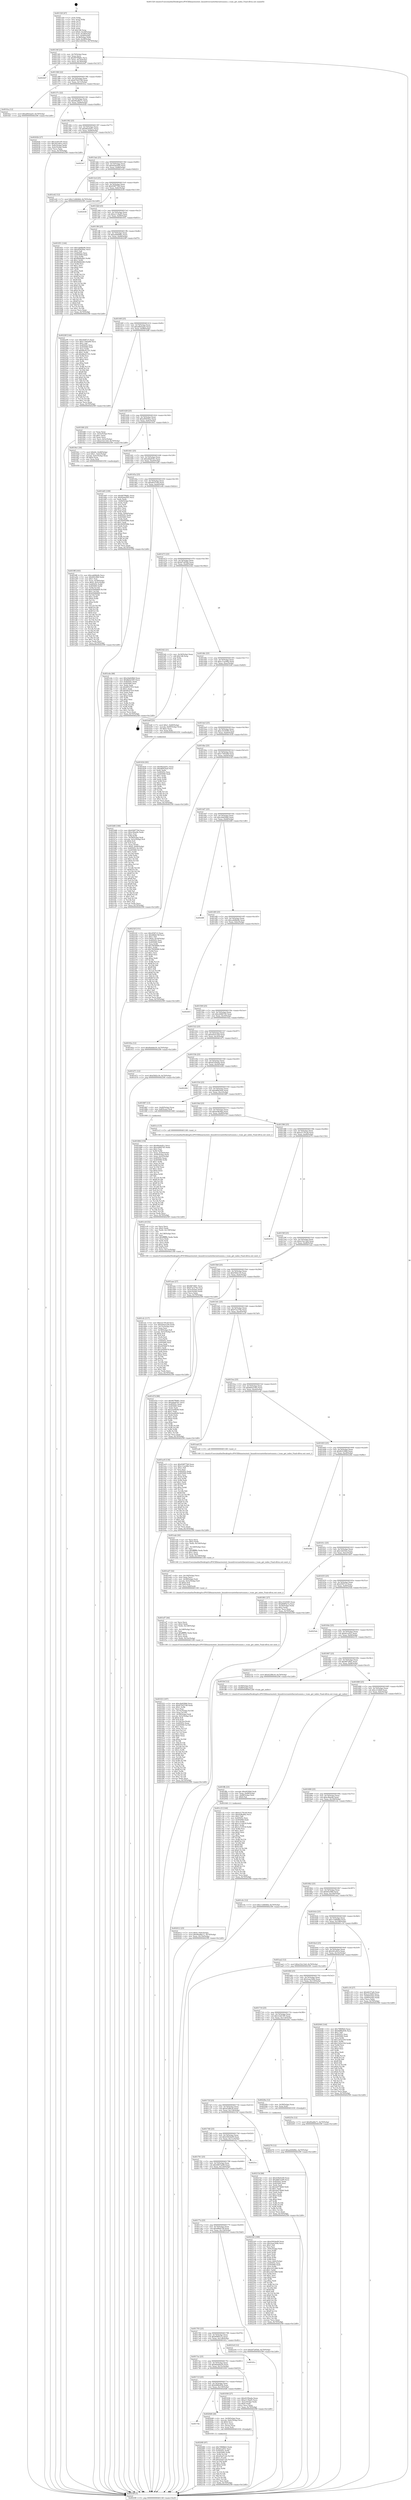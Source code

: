 digraph "0x401320" {
  label = "0x401320 (/mnt/c/Users/mathe/Desktop/tcc/POCII/binaries/extr_linuxdriversnetethernetsunniu.c_tcam_get_index_Final-ollvm.out::main(0))"
  labelloc = "t"
  node[shape=record]

  Entry [label="",width=0.3,height=0.3,shape=circle,fillcolor=black,style=filled]
  "0x40134f" [label="{
     0x40134f [23]\l
     | [instrs]\l
     &nbsp;&nbsp;0x40134f \<+3\>: mov -0x70(%rbp),%eax\l
     &nbsp;&nbsp;0x401352 \<+2\>: mov %eax,%ecx\l
     &nbsp;&nbsp;0x401354 \<+6\>: sub $0x807f9d61,%ecx\l
     &nbsp;&nbsp;0x40135a \<+3\>: mov %eax,-0x74(%rbp)\l
     &nbsp;&nbsp;0x40135d \<+3\>: mov %ecx,-0x78(%rbp)\l
     &nbsp;&nbsp;0x401360 \<+6\>: je 00000000004024d7 \<main+0x11b7\>\l
  }"]
  "0x4024d7" [label="{
     0x4024d7\l
  }", style=dashed]
  "0x401366" [label="{
     0x401366 [22]\l
     | [instrs]\l
     &nbsp;&nbsp;0x401366 \<+5\>: jmp 000000000040136b \<main+0x4b\>\l
     &nbsp;&nbsp;0x40136b \<+3\>: mov -0x74(%rbp),%eax\l
     &nbsp;&nbsp;0x40136e \<+5\>: sub $0x870437d9,%eax\l
     &nbsp;&nbsp;0x401373 \<+3\>: mov %eax,-0x7c(%rbp)\l
     &nbsp;&nbsp;0x401376 \<+6\>: je 0000000000401fca \<main+0xcaa\>\l
  }"]
  Exit [label="",width=0.3,height=0.3,shape=circle,fillcolor=black,style=filled,peripheries=2]
  "0x401fca" [label="{
     0x401fca [12]\l
     | [instrs]\l
     &nbsp;&nbsp;0x401fca \<+7\>: movl $0xa69cbad3,-0x70(%rbp)\l
     &nbsp;&nbsp;0x401fd1 \<+5\>: jmp 00000000004025f9 \<main+0x12d9\>\l
  }"]
  "0x40137c" [label="{
     0x40137c [22]\l
     | [instrs]\l
     &nbsp;&nbsp;0x40137c \<+5\>: jmp 0000000000401381 \<main+0x61\>\l
     &nbsp;&nbsp;0x401381 \<+3\>: mov -0x74(%rbp),%eax\l
     &nbsp;&nbsp;0x401384 \<+5\>: sub $0x90ad6e71,%eax\l
     &nbsp;&nbsp;0x401389 \<+3\>: mov %eax,-0x80(%rbp)\l
     &nbsp;&nbsp;0x40138c \<+6\>: je 000000000040202b \<main+0xd0b\>\l
  }"]
  "0x402276" [label="{
     0x402276 [12]\l
     | [instrs]\l
     &nbsp;&nbsp;0x402276 \<+7\>: movl $0xa449d9bc,-0x70(%rbp)\l
     &nbsp;&nbsp;0x40227d \<+5\>: jmp 00000000004025f9 \<main+0x12d9\>\l
  }"]
  "0x40202b" [label="{
     0x40202b [27]\l
     | [instrs]\l
     &nbsp;&nbsp;0x40202b \<+5\>: mov $0x3c4d15f5,%eax\l
     &nbsp;&nbsp;0x402030 \<+5\>: mov $0x261ef41a,%ecx\l
     &nbsp;&nbsp;0x402035 \<+3\>: mov -0x6c(%rbp),%edx\l
     &nbsp;&nbsp;0x402038 \<+3\>: cmp -0x4c(%rbp),%edx\l
     &nbsp;&nbsp;0x40203b \<+3\>: cmovl %ecx,%eax\l
     &nbsp;&nbsp;0x40203e \<+3\>: mov %eax,-0x70(%rbp)\l
     &nbsp;&nbsp;0x402041 \<+5\>: jmp 00000000004025f9 \<main+0x12d9\>\l
  }"]
  "0x401392" [label="{
     0x401392 [25]\l
     | [instrs]\l
     &nbsp;&nbsp;0x401392 \<+5\>: jmp 0000000000401397 \<main+0x77\>\l
     &nbsp;&nbsp;0x401397 \<+3\>: mov -0x74(%rbp),%eax\l
     &nbsp;&nbsp;0x40139a \<+5\>: sub $0x90e4e81c,%eax\l
     &nbsp;&nbsp;0x40139f \<+6\>: mov %eax,-0x84(%rbp)\l
     &nbsp;&nbsp;0x4013a5 \<+6\>: je 00000000004023e7 \<main+0x10c7\>\l
  }"]
  "0x4020f0" [label="{
     0x4020f0 [97]\l
     | [instrs]\l
     &nbsp;&nbsp;0x4020f0 \<+5\>: mov $0x79f6f8d3,%edx\l
     &nbsp;&nbsp;0x4020f5 \<+5\>: mov $0x81e2f31,%esi\l
     &nbsp;&nbsp;0x4020fa \<+8\>: mov 0x40505c,%r8d\l
     &nbsp;&nbsp;0x402102 \<+8\>: mov 0x405060,%r9d\l
     &nbsp;&nbsp;0x40210a \<+3\>: mov %r8d,%r10d\l
     &nbsp;&nbsp;0x40210d \<+7\>: sub $0xd3ad7c42,%r10d\l
     &nbsp;&nbsp;0x402114 \<+4\>: sub $0x1,%r10d\l
     &nbsp;&nbsp;0x402118 \<+7\>: add $0xd3ad7c42,%r10d\l
     &nbsp;&nbsp;0x40211f \<+4\>: imul %r10d,%r8d\l
     &nbsp;&nbsp;0x402123 \<+4\>: and $0x1,%r8d\l
     &nbsp;&nbsp;0x402127 \<+4\>: cmp $0x0,%r8d\l
     &nbsp;&nbsp;0x40212b \<+4\>: sete %r11b\l
     &nbsp;&nbsp;0x40212f \<+4\>: cmp $0xa,%r9d\l
     &nbsp;&nbsp;0x402133 \<+3\>: setl %bl\l
     &nbsp;&nbsp;0x402136 \<+3\>: mov %r11b,%r14b\l
     &nbsp;&nbsp;0x402139 \<+3\>: and %bl,%r14b\l
     &nbsp;&nbsp;0x40213c \<+3\>: xor %bl,%r11b\l
     &nbsp;&nbsp;0x40213f \<+3\>: or %r11b,%r14b\l
     &nbsp;&nbsp;0x402142 \<+4\>: test $0x1,%r14b\l
     &nbsp;&nbsp;0x402146 \<+3\>: cmovne %esi,%edx\l
     &nbsp;&nbsp;0x402149 \<+3\>: mov %edx,-0x70(%rbp)\l
     &nbsp;&nbsp;0x40214c \<+5\>: jmp 00000000004025f9 \<main+0x12d9\>\l
  }"]
  "0x4023e7" [label="{
     0x4023e7\l
  }", style=dashed]
  "0x4013ab" [label="{
     0x4013ab [25]\l
     | [instrs]\l
     &nbsp;&nbsp;0x4013ab \<+5\>: jmp 00000000004013b0 \<main+0x90\>\l
     &nbsp;&nbsp;0x4013b0 \<+3\>: mov -0x74(%rbp),%eax\l
     &nbsp;&nbsp;0x4013b3 \<+5\>: sub $0x92ded5f5,%eax\l
     &nbsp;&nbsp;0x4013b8 \<+6\>: mov %eax,-0x88(%rbp)\l
     &nbsp;&nbsp;0x4013be \<+6\>: je 0000000000401e42 \<main+0xb22\>\l
  }"]
  "0x4017de" [label="{
     0x4017de\l
  }", style=dashed]
  "0x401e42" [label="{
     0x401e42 [12]\l
     | [instrs]\l
     &nbsp;&nbsp;0x401e42 \<+7\>: movl $0x11d4646d,-0x70(%rbp)\l
     &nbsp;&nbsp;0x401e49 \<+5\>: jmp 00000000004025f9 \<main+0x12d9\>\l
  }"]
  "0x4013c4" [label="{
     0x4013c4 [25]\l
     | [instrs]\l
     &nbsp;&nbsp;0x4013c4 \<+5\>: jmp 00000000004013c9 \<main+0xa9\>\l
     &nbsp;&nbsp;0x4013c9 \<+3\>: mov -0x74(%rbp),%eax\l
     &nbsp;&nbsp;0x4013cc \<+5\>: sub $0x936f77b9,%eax\l
     &nbsp;&nbsp;0x4013d1 \<+6\>: mov %eax,-0x8c(%rbp)\l
     &nbsp;&nbsp;0x4013d7 \<+6\>: je 0000000000402438 \<main+0x1118\>\l
  }"]
  "0x4020d6" [label="{
     0x4020d6 [26]\l
     | [instrs]\l
     &nbsp;&nbsp;0x4020d6 \<+4\>: mov -0x58(%rbp),%rax\l
     &nbsp;&nbsp;0x4020da \<+4\>: movslq -0x6c(%rbp),%rcx\l
     &nbsp;&nbsp;0x4020de \<+4\>: shl $0x4,%rcx\l
     &nbsp;&nbsp;0x4020e2 \<+3\>: add %rcx,%rax\l
     &nbsp;&nbsp;0x4020e5 \<+3\>: mov (%rax),%rax\l
     &nbsp;&nbsp;0x4020e8 \<+3\>: mov %rax,%rdi\l
     &nbsp;&nbsp;0x4020eb \<+5\>: call 0000000000401030 \<free@plt\>\l
     | [calls]\l
     &nbsp;&nbsp;0x401030 \{1\} (unknown)\l
  }"]
  "0x402438" [label="{
     0x402438\l
  }", style=dashed]
  "0x4013dd" [label="{
     0x4013dd [25]\l
     | [instrs]\l
     &nbsp;&nbsp;0x4013dd \<+5\>: jmp 00000000004013e2 \<main+0xc2\>\l
     &nbsp;&nbsp;0x4013e2 \<+3\>: mov -0x74(%rbp),%eax\l
     &nbsp;&nbsp;0x4013e5 \<+5\>: sub $0xa113baf5,%eax\l
     &nbsp;&nbsp;0x4013ea \<+6\>: mov %eax,-0x90(%rbp)\l
     &nbsp;&nbsp;0x4013f0 \<+6\>: je 0000000000401951 \<main+0x631\>\l
  }"]
  "0x402012" [label="{
     0x402012 [25]\l
     | [instrs]\l
     &nbsp;&nbsp;0x402012 \<+7\>: movl $0x0,-0x6c(%rbp)\l
     &nbsp;&nbsp;0x402019 \<+7\>: movl $0x90ad6e71,-0x70(%rbp)\l
     &nbsp;&nbsp;0x402020 \<+6\>: mov %eax,-0x150(%rbp)\l
     &nbsp;&nbsp;0x402026 \<+5\>: jmp 00000000004025f9 \<main+0x12d9\>\l
  }"]
  "0x401951" [label="{
     0x401951 [144]\l
     | [instrs]\l
     &nbsp;&nbsp;0x401951 \<+5\>: mov $0xcab9bb4b,%eax\l
     &nbsp;&nbsp;0x401956 \<+5\>: mov $0xa95630ac,%ecx\l
     &nbsp;&nbsp;0x40195b \<+2\>: mov $0x1,%dl\l
     &nbsp;&nbsp;0x40195d \<+7\>: mov 0x40505c,%esi\l
     &nbsp;&nbsp;0x401964 \<+7\>: mov 0x405060,%edi\l
     &nbsp;&nbsp;0x40196b \<+3\>: mov %esi,%r8d\l
     &nbsp;&nbsp;0x40196e \<+7\>: sub $0x9b6dedb3,%r8d\l
     &nbsp;&nbsp;0x401975 \<+4\>: sub $0x1,%r8d\l
     &nbsp;&nbsp;0x401979 \<+7\>: add $0x9b6dedb3,%r8d\l
     &nbsp;&nbsp;0x401980 \<+4\>: imul %r8d,%esi\l
     &nbsp;&nbsp;0x401984 \<+3\>: and $0x1,%esi\l
     &nbsp;&nbsp;0x401987 \<+3\>: cmp $0x0,%esi\l
     &nbsp;&nbsp;0x40198a \<+4\>: sete %r9b\l
     &nbsp;&nbsp;0x40198e \<+3\>: cmp $0xa,%edi\l
     &nbsp;&nbsp;0x401991 \<+4\>: setl %r10b\l
     &nbsp;&nbsp;0x401995 \<+3\>: mov %r9b,%r11b\l
     &nbsp;&nbsp;0x401998 \<+4\>: xor $0xff,%r11b\l
     &nbsp;&nbsp;0x40199c \<+3\>: mov %r10b,%bl\l
     &nbsp;&nbsp;0x40199f \<+3\>: xor $0xff,%bl\l
     &nbsp;&nbsp;0x4019a2 \<+3\>: xor $0x0,%dl\l
     &nbsp;&nbsp;0x4019a5 \<+3\>: mov %r11b,%r14b\l
     &nbsp;&nbsp;0x4019a8 \<+4\>: and $0x0,%r14b\l
     &nbsp;&nbsp;0x4019ac \<+3\>: and %dl,%r9b\l
     &nbsp;&nbsp;0x4019af \<+3\>: mov %bl,%r15b\l
     &nbsp;&nbsp;0x4019b2 \<+4\>: and $0x0,%r15b\l
     &nbsp;&nbsp;0x4019b6 \<+3\>: and %dl,%r10b\l
     &nbsp;&nbsp;0x4019b9 \<+3\>: or %r9b,%r14b\l
     &nbsp;&nbsp;0x4019bc \<+3\>: or %r10b,%r15b\l
     &nbsp;&nbsp;0x4019bf \<+3\>: xor %r15b,%r14b\l
     &nbsp;&nbsp;0x4019c2 \<+3\>: or %bl,%r11b\l
     &nbsp;&nbsp;0x4019c5 \<+4\>: xor $0xff,%r11b\l
     &nbsp;&nbsp;0x4019c9 \<+3\>: or $0x0,%dl\l
     &nbsp;&nbsp;0x4019cc \<+3\>: and %dl,%r11b\l
     &nbsp;&nbsp;0x4019cf \<+3\>: or %r11b,%r14b\l
     &nbsp;&nbsp;0x4019d2 \<+4\>: test $0x1,%r14b\l
     &nbsp;&nbsp;0x4019d6 \<+3\>: cmovne %ecx,%eax\l
     &nbsp;&nbsp;0x4019d9 \<+3\>: mov %eax,-0x70(%rbp)\l
     &nbsp;&nbsp;0x4019dc \<+5\>: jmp 00000000004025f9 \<main+0x12d9\>\l
  }"]
  "0x4013f6" [label="{
     0x4013f6 [25]\l
     | [instrs]\l
     &nbsp;&nbsp;0x4013f6 \<+5\>: jmp 00000000004013fb \<main+0xdb\>\l
     &nbsp;&nbsp;0x4013fb \<+3\>: mov -0x74(%rbp),%eax\l
     &nbsp;&nbsp;0x4013fe \<+5\>: sub $0xa449d9bc,%eax\l
     &nbsp;&nbsp;0x401403 \<+6\>: mov %eax,-0x94(%rbp)\l
     &nbsp;&nbsp;0x401409 \<+6\>: je 000000000040229f \<main+0xf7f\>\l
  }"]
  "0x401ffb" [label="{
     0x401ffb [23]\l
     | [instrs]\l
     &nbsp;&nbsp;0x401ffb \<+10\>: movabs $0x4030b6,%rdi\l
     &nbsp;&nbsp;0x402005 \<+3\>: mov %eax,-0x68(%rbp)\l
     &nbsp;&nbsp;0x402008 \<+3\>: mov -0x68(%rbp),%esi\l
     &nbsp;&nbsp;0x40200b \<+2\>: mov $0x0,%al\l
     &nbsp;&nbsp;0x40200d \<+5\>: call 0000000000401040 \<printf@plt\>\l
     | [calls]\l
     &nbsp;&nbsp;0x401040 \{1\} (unknown)\l
  }"]
  "0x40229f" [label="{
     0x40229f [144]\l
     | [instrs]\l
     &nbsp;&nbsp;0x40229f \<+5\>: mov $0x2f367c5,%eax\l
     &nbsp;&nbsp;0x4022a4 \<+5\>: mov $0xc7395a08,%ecx\l
     &nbsp;&nbsp;0x4022a9 \<+2\>: mov $0x1,%dl\l
     &nbsp;&nbsp;0x4022ab \<+7\>: mov 0x40505c,%esi\l
     &nbsp;&nbsp;0x4022b2 \<+7\>: mov 0x405060,%edi\l
     &nbsp;&nbsp;0x4022b9 \<+3\>: mov %esi,%r8d\l
     &nbsp;&nbsp;0x4022bc \<+7\>: sub $0x84c61351,%r8d\l
     &nbsp;&nbsp;0x4022c3 \<+4\>: sub $0x1,%r8d\l
     &nbsp;&nbsp;0x4022c7 \<+7\>: add $0x84c61351,%r8d\l
     &nbsp;&nbsp;0x4022ce \<+4\>: imul %r8d,%esi\l
     &nbsp;&nbsp;0x4022d2 \<+3\>: and $0x1,%esi\l
     &nbsp;&nbsp;0x4022d5 \<+3\>: cmp $0x0,%esi\l
     &nbsp;&nbsp;0x4022d8 \<+4\>: sete %r9b\l
     &nbsp;&nbsp;0x4022dc \<+3\>: cmp $0xa,%edi\l
     &nbsp;&nbsp;0x4022df \<+4\>: setl %r10b\l
     &nbsp;&nbsp;0x4022e3 \<+3\>: mov %r9b,%r11b\l
     &nbsp;&nbsp;0x4022e6 \<+4\>: xor $0xff,%r11b\l
     &nbsp;&nbsp;0x4022ea \<+3\>: mov %r10b,%bl\l
     &nbsp;&nbsp;0x4022ed \<+3\>: xor $0xff,%bl\l
     &nbsp;&nbsp;0x4022f0 \<+3\>: xor $0x0,%dl\l
     &nbsp;&nbsp;0x4022f3 \<+3\>: mov %r11b,%r14b\l
     &nbsp;&nbsp;0x4022f6 \<+4\>: and $0x0,%r14b\l
     &nbsp;&nbsp;0x4022fa \<+3\>: and %dl,%r9b\l
     &nbsp;&nbsp;0x4022fd \<+3\>: mov %bl,%r15b\l
     &nbsp;&nbsp;0x402300 \<+4\>: and $0x0,%r15b\l
     &nbsp;&nbsp;0x402304 \<+3\>: and %dl,%r10b\l
     &nbsp;&nbsp;0x402307 \<+3\>: or %r9b,%r14b\l
     &nbsp;&nbsp;0x40230a \<+3\>: or %r10b,%r15b\l
     &nbsp;&nbsp;0x40230d \<+3\>: xor %r15b,%r14b\l
     &nbsp;&nbsp;0x402310 \<+3\>: or %bl,%r11b\l
     &nbsp;&nbsp;0x402313 \<+4\>: xor $0xff,%r11b\l
     &nbsp;&nbsp;0x402317 \<+3\>: or $0x0,%dl\l
     &nbsp;&nbsp;0x40231a \<+3\>: and %dl,%r11b\l
     &nbsp;&nbsp;0x40231d \<+3\>: or %r11b,%r14b\l
     &nbsp;&nbsp;0x402320 \<+4\>: test $0x1,%r14b\l
     &nbsp;&nbsp;0x402324 \<+3\>: cmovne %ecx,%eax\l
     &nbsp;&nbsp;0x402327 \<+3\>: mov %eax,-0x70(%rbp)\l
     &nbsp;&nbsp;0x40232a \<+5\>: jmp 00000000004025f9 \<main+0x12d9\>\l
  }"]
  "0x40140f" [label="{
     0x40140f [25]\l
     | [instrs]\l
     &nbsp;&nbsp;0x40140f \<+5\>: jmp 0000000000401414 \<main+0xf4\>\l
     &nbsp;&nbsp;0x401414 \<+3\>: mov -0x74(%rbp),%eax\l
     &nbsp;&nbsp;0x401417 \<+5\>: sub $0xa69cbad3,%eax\l
     &nbsp;&nbsp;0x40141c \<+6\>: mov %eax,-0x98(%rbp)\l
     &nbsp;&nbsp;0x401422 \<+6\>: je 0000000000401fd6 \<main+0xcb6\>\l
  }"]
  "0x401f23" [label="{
     0x401f23 [167]\l
     | [instrs]\l
     &nbsp;&nbsp;0x401f23 \<+5\>: mov $0xc9a629b6,%ecx\l
     &nbsp;&nbsp;0x401f28 \<+5\>: mov $0x870437d9,%edx\l
     &nbsp;&nbsp;0x401f2d \<+3\>: mov $0x1,%r9b\l
     &nbsp;&nbsp;0x401f30 \<+2\>: xor %esi,%esi\l
     &nbsp;&nbsp;0x401f32 \<+7\>: mov -0x14c(%rbp),%r10d\l
     &nbsp;&nbsp;0x401f39 \<+4\>: imul %eax,%r10d\l
     &nbsp;&nbsp;0x401f3d \<+4\>: mov -0x58(%rbp),%rdi\l
     &nbsp;&nbsp;0x401f41 \<+4\>: movslq -0x5c(%rbp),%r8\l
     &nbsp;&nbsp;0x401f45 \<+4\>: shl $0x4,%r8\l
     &nbsp;&nbsp;0x401f49 \<+3\>: add %r8,%rdi\l
     &nbsp;&nbsp;0x401f4c \<+4\>: mov %r10d,0xc(%rdi)\l
     &nbsp;&nbsp;0x401f50 \<+7\>: mov 0x40505c,%eax\l
     &nbsp;&nbsp;0x401f57 \<+8\>: mov 0x405060,%r10d\l
     &nbsp;&nbsp;0x401f5f \<+3\>: sub $0x1,%esi\l
     &nbsp;&nbsp;0x401f62 \<+3\>: mov %eax,%r11d\l
     &nbsp;&nbsp;0x401f65 \<+3\>: add %esi,%r11d\l
     &nbsp;&nbsp;0x401f68 \<+4\>: imul %r11d,%eax\l
     &nbsp;&nbsp;0x401f6c \<+3\>: and $0x1,%eax\l
     &nbsp;&nbsp;0x401f6f \<+3\>: cmp $0x0,%eax\l
     &nbsp;&nbsp;0x401f72 \<+3\>: sete %bl\l
     &nbsp;&nbsp;0x401f75 \<+4\>: cmp $0xa,%r10d\l
     &nbsp;&nbsp;0x401f79 \<+4\>: setl %r14b\l
     &nbsp;&nbsp;0x401f7d \<+3\>: mov %bl,%r15b\l
     &nbsp;&nbsp;0x401f80 \<+4\>: xor $0xff,%r15b\l
     &nbsp;&nbsp;0x401f84 \<+3\>: mov %r14b,%r12b\l
     &nbsp;&nbsp;0x401f87 \<+4\>: xor $0xff,%r12b\l
     &nbsp;&nbsp;0x401f8b \<+4\>: xor $0x1,%r9b\l
     &nbsp;&nbsp;0x401f8f \<+3\>: mov %r15b,%r13b\l
     &nbsp;&nbsp;0x401f92 \<+4\>: and $0xff,%r13b\l
     &nbsp;&nbsp;0x401f96 \<+3\>: and %r9b,%bl\l
     &nbsp;&nbsp;0x401f99 \<+3\>: mov %r12b,%al\l
     &nbsp;&nbsp;0x401f9c \<+2\>: and $0xff,%al\l
     &nbsp;&nbsp;0x401f9e \<+3\>: and %r9b,%r14b\l
     &nbsp;&nbsp;0x401fa1 \<+3\>: or %bl,%r13b\l
     &nbsp;&nbsp;0x401fa4 \<+3\>: or %r14b,%al\l
     &nbsp;&nbsp;0x401fa7 \<+3\>: xor %al,%r13b\l
     &nbsp;&nbsp;0x401faa \<+3\>: or %r12b,%r15b\l
     &nbsp;&nbsp;0x401fad \<+4\>: xor $0xff,%r15b\l
     &nbsp;&nbsp;0x401fb1 \<+4\>: or $0x1,%r9b\l
     &nbsp;&nbsp;0x401fb5 \<+3\>: and %r9b,%r15b\l
     &nbsp;&nbsp;0x401fb8 \<+3\>: or %r15b,%r13b\l
     &nbsp;&nbsp;0x401fbb \<+4\>: test $0x1,%r13b\l
     &nbsp;&nbsp;0x401fbf \<+3\>: cmovne %edx,%ecx\l
     &nbsp;&nbsp;0x401fc2 \<+3\>: mov %ecx,-0x70(%rbp)\l
     &nbsp;&nbsp;0x401fc5 \<+5\>: jmp 00000000004025f9 \<main+0x12d9\>\l
  }"]
  "0x401fd6" [label="{
     0x401fd6 [25]\l
     | [instrs]\l
     &nbsp;&nbsp;0x401fd6 \<+2\>: xor %eax,%eax\l
     &nbsp;&nbsp;0x401fd8 \<+3\>: mov -0x5c(%rbp),%ecx\l
     &nbsp;&nbsp;0x401fdb \<+3\>: sub $0x1,%eax\l
     &nbsp;&nbsp;0x401fde \<+2\>: sub %eax,%ecx\l
     &nbsp;&nbsp;0x401fe0 \<+3\>: mov %ecx,-0x5c(%rbp)\l
     &nbsp;&nbsp;0x401fe3 \<+7\>: movl $0xe33e13e6,-0x70(%rbp)\l
     &nbsp;&nbsp;0x401fea \<+5\>: jmp 00000000004025f9 \<main+0x12d9\>\l
  }"]
  "0x401428" [label="{
     0x401428 [25]\l
     | [instrs]\l
     &nbsp;&nbsp;0x401428 \<+5\>: jmp 000000000040142d \<main+0x10d\>\l
     &nbsp;&nbsp;0x40142d \<+3\>: mov -0x74(%rbp),%eax\l
     &nbsp;&nbsp;0x401430 \<+5\>: sub $0xa95630ac,%eax\l
     &nbsp;&nbsp;0x401435 \<+6\>: mov %eax,-0x9c(%rbp)\l
     &nbsp;&nbsp;0x40143b \<+6\>: je 00000000004019e1 \<main+0x6c1\>\l
  }"]
  "0x401ef7" [label="{
     0x401ef7 [44]\l
     | [instrs]\l
     &nbsp;&nbsp;0x401ef7 \<+2\>: xor %ecx,%ecx\l
     &nbsp;&nbsp;0x401ef9 \<+5\>: mov $0x2,%edx\l
     &nbsp;&nbsp;0x401efe \<+6\>: mov %edx,-0x148(%rbp)\l
     &nbsp;&nbsp;0x401f04 \<+1\>: cltd\l
     &nbsp;&nbsp;0x401f05 \<+6\>: mov -0x148(%rbp),%esi\l
     &nbsp;&nbsp;0x401f0b \<+2\>: idiv %esi\l
     &nbsp;&nbsp;0x401f0d \<+6\>: imul $0xfffffffe,%edx,%edx\l
     &nbsp;&nbsp;0x401f13 \<+3\>: sub $0x1,%ecx\l
     &nbsp;&nbsp;0x401f16 \<+2\>: sub %ecx,%edx\l
     &nbsp;&nbsp;0x401f18 \<+6\>: mov %edx,-0x14c(%rbp)\l
     &nbsp;&nbsp;0x401f1e \<+5\>: call 0000000000401160 \<next_i\>\l
     | [calls]\l
     &nbsp;&nbsp;0x401160 \{1\} (/mnt/c/Users/mathe/Desktop/tcc/POCII/binaries/extr_linuxdriversnetethernetsunniu.c_tcam_get_index_Final-ollvm.out::next_i)\l
  }"]
  "0x4019e1" [label="{
     0x4019e1 [30]\l
     | [instrs]\l
     &nbsp;&nbsp;0x4019e1 \<+7\>: movl $0x64,-0x48(%rbp)\l
     &nbsp;&nbsp;0x4019e8 \<+7\>: movl $0x1,-0x4c(%rbp)\l
     &nbsp;&nbsp;0x4019ef \<+4\>: movslq -0x4c(%rbp),%rax\l
     &nbsp;&nbsp;0x4019f3 \<+4\>: shl $0x4,%rax\l
     &nbsp;&nbsp;0x4019f7 \<+3\>: mov %rax,%rdi\l
     &nbsp;&nbsp;0x4019fa \<+5\>: call 0000000000401050 \<malloc@plt\>\l
     | [calls]\l
     &nbsp;&nbsp;0x401050 \{1\} (unknown)\l
  }"]
  "0x401441" [label="{
     0x401441 [25]\l
     | [instrs]\l
     &nbsp;&nbsp;0x401441 \<+5\>: jmp 0000000000401446 \<main+0x126\>\l
     &nbsp;&nbsp;0x401446 \<+3\>: mov -0x74(%rbp),%eax\l
     &nbsp;&nbsp;0x401449 \<+5\>: sub $0xafda6341,%eax\l
     &nbsp;&nbsp;0x40144e \<+6\>: mov %eax,-0xa0(%rbp)\l
     &nbsp;&nbsp;0x401454 \<+6\>: je 0000000000401dd5 \<main+0xab5\>\l
  }"]
  "0x401ed7" [label="{
     0x401ed7 [32]\l
     | [instrs]\l
     &nbsp;&nbsp;0x401ed7 \<+6\>: mov -0x144(%rbp),%ecx\l
     &nbsp;&nbsp;0x401edd \<+3\>: imul %eax,%ecx\l
     &nbsp;&nbsp;0x401ee0 \<+4\>: mov -0x58(%rbp),%rdi\l
     &nbsp;&nbsp;0x401ee4 \<+4\>: movslq -0x5c(%rbp),%r8\l
     &nbsp;&nbsp;0x401ee8 \<+4\>: shl $0x4,%r8\l
     &nbsp;&nbsp;0x401eec \<+3\>: add %r8,%rdi\l
     &nbsp;&nbsp;0x401eef \<+3\>: mov %ecx,0x8(%rdi)\l
     &nbsp;&nbsp;0x401ef2 \<+5\>: call 0000000000401160 \<next_i\>\l
     | [calls]\l
     &nbsp;&nbsp;0x401160 \{1\} (/mnt/c/Users/mathe/Desktop/tcc/POCII/binaries/extr_linuxdriversnetethernetsunniu.c_tcam_get_index_Final-ollvm.out::next_i)\l
  }"]
  "0x401dd5" [label="{
     0x401dd5 [109]\l
     | [instrs]\l
     &nbsp;&nbsp;0x401dd5 \<+5\>: mov $0x807f9d61,%eax\l
     &nbsp;&nbsp;0x401dda \<+5\>: mov $0x92ded5f5,%ecx\l
     &nbsp;&nbsp;0x401ddf \<+2\>: xor %edx,%edx\l
     &nbsp;&nbsp;0x401de1 \<+3\>: mov -0x64(%rbp),%esi\l
     &nbsp;&nbsp;0x401de4 \<+2\>: mov %edx,%edi\l
     &nbsp;&nbsp;0x401de6 \<+2\>: sub %esi,%edi\l
     &nbsp;&nbsp;0x401de8 \<+2\>: mov %edx,%esi\l
     &nbsp;&nbsp;0x401dea \<+3\>: sub $0x1,%esi\l
     &nbsp;&nbsp;0x401ded \<+2\>: add %esi,%edi\l
     &nbsp;&nbsp;0x401def \<+2\>: sub %edi,%edx\l
     &nbsp;&nbsp;0x401df1 \<+3\>: mov %edx,-0x64(%rbp)\l
     &nbsp;&nbsp;0x401df4 \<+7\>: mov 0x40505c,%edx\l
     &nbsp;&nbsp;0x401dfb \<+7\>: mov 0x405060,%esi\l
     &nbsp;&nbsp;0x401e02 \<+2\>: mov %edx,%edi\l
     &nbsp;&nbsp;0x401e04 \<+6\>: sub $0x5656508b,%edi\l
     &nbsp;&nbsp;0x401e0a \<+3\>: sub $0x1,%edi\l
     &nbsp;&nbsp;0x401e0d \<+6\>: add $0x5656508b,%edi\l
     &nbsp;&nbsp;0x401e13 \<+3\>: imul %edi,%edx\l
     &nbsp;&nbsp;0x401e16 \<+3\>: and $0x1,%edx\l
     &nbsp;&nbsp;0x401e19 \<+3\>: cmp $0x0,%edx\l
     &nbsp;&nbsp;0x401e1c \<+4\>: sete %r8b\l
     &nbsp;&nbsp;0x401e20 \<+3\>: cmp $0xa,%esi\l
     &nbsp;&nbsp;0x401e23 \<+4\>: setl %r9b\l
     &nbsp;&nbsp;0x401e27 \<+3\>: mov %r8b,%r10b\l
     &nbsp;&nbsp;0x401e2a \<+3\>: and %r9b,%r10b\l
     &nbsp;&nbsp;0x401e2d \<+3\>: xor %r9b,%r8b\l
     &nbsp;&nbsp;0x401e30 \<+3\>: or %r8b,%r10b\l
     &nbsp;&nbsp;0x401e33 \<+4\>: test $0x1,%r10b\l
     &nbsp;&nbsp;0x401e37 \<+3\>: cmovne %ecx,%eax\l
     &nbsp;&nbsp;0x401e3a \<+3\>: mov %eax,-0x70(%rbp)\l
     &nbsp;&nbsp;0x401e3d \<+5\>: jmp 00000000004025f9 \<main+0x12d9\>\l
  }"]
  "0x40145a" [label="{
     0x40145a [25]\l
     | [instrs]\l
     &nbsp;&nbsp;0x40145a \<+5\>: jmp 000000000040145f \<main+0x13f\>\l
     &nbsp;&nbsp;0x40145f \<+3\>: mov -0x74(%rbp),%eax\l
     &nbsp;&nbsp;0x401462 \<+5\>: sub $0xb61f7af4,%eax\l
     &nbsp;&nbsp;0x401467 \<+6\>: mov %eax,-0xa4(%rbp)\l
     &nbsp;&nbsp;0x40146d \<+6\>: je 0000000000401e4e \<main+0xb2e\>\l
  }"]
  "0x401eab" [label="{
     0x401eab [44]\l
     | [instrs]\l
     &nbsp;&nbsp;0x401eab \<+2\>: xor %ecx,%ecx\l
     &nbsp;&nbsp;0x401ead \<+5\>: mov $0x2,%edx\l
     &nbsp;&nbsp;0x401eb2 \<+6\>: mov %edx,-0x140(%rbp)\l
     &nbsp;&nbsp;0x401eb8 \<+1\>: cltd\l
     &nbsp;&nbsp;0x401eb9 \<+6\>: mov -0x140(%rbp),%esi\l
     &nbsp;&nbsp;0x401ebf \<+2\>: idiv %esi\l
     &nbsp;&nbsp;0x401ec1 \<+6\>: imul $0xfffffffe,%edx,%edx\l
     &nbsp;&nbsp;0x401ec7 \<+3\>: sub $0x1,%ecx\l
     &nbsp;&nbsp;0x401eca \<+2\>: sub %ecx,%edx\l
     &nbsp;&nbsp;0x401ecc \<+6\>: mov %edx,-0x144(%rbp)\l
     &nbsp;&nbsp;0x401ed2 \<+5\>: call 0000000000401160 \<next_i\>\l
     | [calls]\l
     &nbsp;&nbsp;0x401160 \{1\} (/mnt/c/Users/mathe/Desktop/tcc/POCII/binaries/extr_linuxdriversnetethernetsunniu.c_tcam_get_index_Final-ollvm.out::next_i)\l
  }"]
  "0x401e4e" [label="{
     0x401e4e [88]\l
     | [instrs]\l
     &nbsp;&nbsp;0x401e4e \<+5\>: mov $0xc9a629b6,%eax\l
     &nbsp;&nbsp;0x401e53 \<+5\>: mov $0xfb022395,%ecx\l
     &nbsp;&nbsp;0x401e58 \<+7\>: mov 0x40505c,%edx\l
     &nbsp;&nbsp;0x401e5f \<+7\>: mov 0x405060,%esi\l
     &nbsp;&nbsp;0x401e66 \<+2\>: mov %edx,%edi\l
     &nbsp;&nbsp;0x401e68 \<+6\>: sub $0x8f1b7f10,%edi\l
     &nbsp;&nbsp;0x401e6e \<+3\>: sub $0x1,%edi\l
     &nbsp;&nbsp;0x401e71 \<+6\>: add $0x8f1b7f10,%edi\l
     &nbsp;&nbsp;0x401e77 \<+3\>: imul %edi,%edx\l
     &nbsp;&nbsp;0x401e7a \<+3\>: and $0x1,%edx\l
     &nbsp;&nbsp;0x401e7d \<+3\>: cmp $0x0,%edx\l
     &nbsp;&nbsp;0x401e80 \<+4\>: sete %r8b\l
     &nbsp;&nbsp;0x401e84 \<+3\>: cmp $0xa,%esi\l
     &nbsp;&nbsp;0x401e87 \<+4\>: setl %r9b\l
     &nbsp;&nbsp;0x401e8b \<+3\>: mov %r8b,%r10b\l
     &nbsp;&nbsp;0x401e8e \<+3\>: and %r9b,%r10b\l
     &nbsp;&nbsp;0x401e91 \<+3\>: xor %r9b,%r8b\l
     &nbsp;&nbsp;0x401e94 \<+3\>: or %r8b,%r10b\l
     &nbsp;&nbsp;0x401e97 \<+4\>: test $0x1,%r10b\l
     &nbsp;&nbsp;0x401e9b \<+3\>: cmovne %ecx,%eax\l
     &nbsp;&nbsp;0x401e9e \<+3\>: mov %eax,-0x70(%rbp)\l
     &nbsp;&nbsp;0x401ea1 \<+5\>: jmp 00000000004025f9 \<main+0x12d9\>\l
  }"]
  "0x401473" [label="{
     0x401473 [25]\l
     | [instrs]\l
     &nbsp;&nbsp;0x401473 \<+5\>: jmp 0000000000401478 \<main+0x158\>\l
     &nbsp;&nbsp;0x401478 \<+3\>: mov -0x74(%rbp),%eax\l
     &nbsp;&nbsp;0x40147b \<+5\>: sub $0xbf7a95bb,%eax\l
     &nbsp;&nbsp;0x401480 \<+6\>: mov %eax,-0xa8(%rbp)\l
     &nbsp;&nbsp;0x401486 \<+6\>: je 00000000004023d2 \<main+0x10b2\>\l
  }"]
  "0x401cfc" [label="{
     0x401cfc [117]\l
     | [instrs]\l
     &nbsp;&nbsp;0x401cfc \<+5\>: mov $0xe21791a8,%ecx\l
     &nbsp;&nbsp;0x401d01 \<+5\>: mov $0xd203c2e8,%edx\l
     &nbsp;&nbsp;0x401d06 \<+6\>: mov -0x13c(%rbp),%esi\l
     &nbsp;&nbsp;0x401d0c \<+3\>: imul %eax,%esi\l
     &nbsp;&nbsp;0x401d0f \<+4\>: mov -0x58(%rbp),%r8\l
     &nbsp;&nbsp;0x401d13 \<+4\>: movslq -0x5c(%rbp),%r9\l
     &nbsp;&nbsp;0x401d17 \<+4\>: shl $0x4,%r9\l
     &nbsp;&nbsp;0x401d1b \<+3\>: add %r9,%r8\l
     &nbsp;&nbsp;0x401d1e \<+3\>: mov (%r8),%r8\l
     &nbsp;&nbsp;0x401d21 \<+3\>: mov %esi,(%r8)\l
     &nbsp;&nbsp;0x401d24 \<+7\>: mov 0x40505c,%eax\l
     &nbsp;&nbsp;0x401d2b \<+7\>: mov 0x405060,%esi\l
     &nbsp;&nbsp;0x401d32 \<+2\>: mov %eax,%edi\l
     &nbsp;&nbsp;0x401d34 \<+6\>: add $0x2d5bbb70,%edi\l
     &nbsp;&nbsp;0x401d3a \<+3\>: sub $0x1,%edi\l
     &nbsp;&nbsp;0x401d3d \<+6\>: sub $0x2d5bbb70,%edi\l
     &nbsp;&nbsp;0x401d43 \<+3\>: imul %edi,%eax\l
     &nbsp;&nbsp;0x401d46 \<+3\>: and $0x1,%eax\l
     &nbsp;&nbsp;0x401d49 \<+3\>: cmp $0x0,%eax\l
     &nbsp;&nbsp;0x401d4c \<+4\>: sete %r10b\l
     &nbsp;&nbsp;0x401d50 \<+3\>: cmp $0xa,%esi\l
     &nbsp;&nbsp;0x401d53 \<+4\>: setl %r11b\l
     &nbsp;&nbsp;0x401d57 \<+3\>: mov %r10b,%bl\l
     &nbsp;&nbsp;0x401d5a \<+3\>: and %r11b,%bl\l
     &nbsp;&nbsp;0x401d5d \<+3\>: xor %r11b,%r10b\l
     &nbsp;&nbsp;0x401d60 \<+3\>: or %r10b,%bl\l
     &nbsp;&nbsp;0x401d63 \<+3\>: test $0x1,%bl\l
     &nbsp;&nbsp;0x401d66 \<+3\>: cmovne %edx,%ecx\l
     &nbsp;&nbsp;0x401d69 \<+3\>: mov %ecx,-0x70(%rbp)\l
     &nbsp;&nbsp;0x401d6c \<+5\>: jmp 00000000004025f9 \<main+0x12d9\>\l
  }"]
  "0x4023d2" [label="{
     0x4023d2 [21]\l
     | [instrs]\l
     &nbsp;&nbsp;0x4023d2 \<+3\>: mov -0x34(%rbp),%eax\l
     &nbsp;&nbsp;0x4023d5 \<+7\>: add $0x148,%rsp\l
     &nbsp;&nbsp;0x4023dc \<+1\>: pop %rbx\l
     &nbsp;&nbsp;0x4023dd \<+2\>: pop %r12\l
     &nbsp;&nbsp;0x4023df \<+2\>: pop %r13\l
     &nbsp;&nbsp;0x4023e1 \<+2\>: pop %r14\l
     &nbsp;&nbsp;0x4023e3 \<+2\>: pop %r15\l
     &nbsp;&nbsp;0x4023e5 \<+1\>: pop %rbp\l
     &nbsp;&nbsp;0x4023e6 \<+1\>: ret\l
  }"]
  "0x40148c" [label="{
     0x40148c [25]\l
     | [instrs]\l
     &nbsp;&nbsp;0x40148c \<+5\>: jmp 0000000000401491 \<main+0x171\>\l
     &nbsp;&nbsp;0x401491 \<+3\>: mov -0x74(%rbp),%eax\l
     &nbsp;&nbsp;0x401494 \<+5\>: sub $0xc11ac84b,%eax\l
     &nbsp;&nbsp;0x401499 \<+6\>: mov %eax,-0xac(%rbp)\l
     &nbsp;&nbsp;0x40149f \<+6\>: je 0000000000401b4f \<main+0x82f\>\l
  }"]
  "0x401cc8" [label="{
     0x401cc8 [52]\l
     | [instrs]\l
     &nbsp;&nbsp;0x401cc8 \<+2\>: xor %ecx,%ecx\l
     &nbsp;&nbsp;0x401cca \<+5\>: mov $0x2,%edx\l
     &nbsp;&nbsp;0x401ccf \<+6\>: mov %edx,-0x138(%rbp)\l
     &nbsp;&nbsp;0x401cd5 \<+1\>: cltd\l
     &nbsp;&nbsp;0x401cd6 \<+6\>: mov -0x138(%rbp),%esi\l
     &nbsp;&nbsp;0x401cdc \<+2\>: idiv %esi\l
     &nbsp;&nbsp;0x401cde \<+6\>: imul $0xfffffffe,%edx,%edx\l
     &nbsp;&nbsp;0x401ce4 \<+2\>: mov %ecx,%edi\l
     &nbsp;&nbsp;0x401ce6 \<+2\>: sub %edx,%edi\l
     &nbsp;&nbsp;0x401ce8 \<+2\>: mov %ecx,%edx\l
     &nbsp;&nbsp;0x401cea \<+3\>: sub $0x1,%edx\l
     &nbsp;&nbsp;0x401ced \<+2\>: add %edx,%edi\l
     &nbsp;&nbsp;0x401cef \<+2\>: sub %edi,%ecx\l
     &nbsp;&nbsp;0x401cf1 \<+6\>: mov %ecx,-0x13c(%rbp)\l
     &nbsp;&nbsp;0x401cf7 \<+5\>: call 0000000000401160 \<next_i\>\l
     | [calls]\l
     &nbsp;&nbsp;0x401160 \{1\} (/mnt/c/Users/mathe/Desktop/tcc/POCII/binaries/extr_linuxdriversnetethernetsunniu.c_tcam_get_index_Final-ollvm.out::next_i)\l
  }"]
  "0x401b4f" [label="{
     0x401b4f [23]\l
     | [instrs]\l
     &nbsp;&nbsp;0x401b4f \<+7\>: movl $0x1,-0x60(%rbp)\l
     &nbsp;&nbsp;0x401b56 \<+4\>: movslq -0x60(%rbp),%rax\l
     &nbsp;&nbsp;0x401b5a \<+4\>: shl $0x2,%rax\l
     &nbsp;&nbsp;0x401b5e \<+3\>: mov %rax,%rdi\l
     &nbsp;&nbsp;0x401b61 \<+5\>: call 0000000000401050 \<malloc@plt\>\l
     | [calls]\l
     &nbsp;&nbsp;0x401050 \{1\} (unknown)\l
  }"]
  "0x4014a5" [label="{
     0x4014a5 [25]\l
     | [instrs]\l
     &nbsp;&nbsp;0x4014a5 \<+5\>: jmp 00000000004014aa \<main+0x18a\>\l
     &nbsp;&nbsp;0x4014aa \<+3\>: mov -0x74(%rbp),%eax\l
     &nbsp;&nbsp;0x4014ad \<+5\>: sub $0xc3318395,%eax\l
     &nbsp;&nbsp;0x4014b2 \<+6\>: mov %eax,-0xb0(%rbp)\l
     &nbsp;&nbsp;0x4014b8 \<+6\>: je 0000000000401834 \<main+0x514\>\l
  }"]
  "0x401b66" [label="{
     0x401b66 [166]\l
     | [instrs]\l
     &nbsp;&nbsp;0x401b66 \<+5\>: mov $0x936f77b9,%ecx\l
     &nbsp;&nbsp;0x401b6b \<+5\>: mov $0xe36ae9e,%edx\l
     &nbsp;&nbsp;0x401b70 \<+3\>: mov $0x1,%sil\l
     &nbsp;&nbsp;0x401b73 \<+3\>: xor %r8d,%r8d\l
     &nbsp;&nbsp;0x401b76 \<+4\>: mov -0x58(%rbp),%rdi\l
     &nbsp;&nbsp;0x401b7a \<+4\>: movslq -0x5c(%rbp),%r9\l
     &nbsp;&nbsp;0x401b7e \<+4\>: shl $0x4,%r9\l
     &nbsp;&nbsp;0x401b82 \<+3\>: add %r9,%rdi\l
     &nbsp;&nbsp;0x401b85 \<+3\>: mov %rax,(%rdi)\l
     &nbsp;&nbsp;0x401b88 \<+7\>: movl $0x0,-0x64(%rbp)\l
     &nbsp;&nbsp;0x401b8f \<+8\>: mov 0x40505c,%r10d\l
     &nbsp;&nbsp;0x401b97 \<+8\>: mov 0x405060,%r11d\l
     &nbsp;&nbsp;0x401b9f \<+4\>: sub $0x1,%r8d\l
     &nbsp;&nbsp;0x401ba3 \<+3\>: mov %r10d,%ebx\l
     &nbsp;&nbsp;0x401ba6 \<+3\>: add %r8d,%ebx\l
     &nbsp;&nbsp;0x401ba9 \<+4\>: imul %ebx,%r10d\l
     &nbsp;&nbsp;0x401bad \<+4\>: and $0x1,%r10d\l
     &nbsp;&nbsp;0x401bb1 \<+4\>: cmp $0x0,%r10d\l
     &nbsp;&nbsp;0x401bb5 \<+4\>: sete %r14b\l
     &nbsp;&nbsp;0x401bb9 \<+4\>: cmp $0xa,%r11d\l
     &nbsp;&nbsp;0x401bbd \<+4\>: setl %r15b\l
     &nbsp;&nbsp;0x401bc1 \<+3\>: mov %r14b,%r12b\l
     &nbsp;&nbsp;0x401bc4 \<+4\>: xor $0xff,%r12b\l
     &nbsp;&nbsp;0x401bc8 \<+3\>: mov %r15b,%r13b\l
     &nbsp;&nbsp;0x401bcb \<+4\>: xor $0xff,%r13b\l
     &nbsp;&nbsp;0x401bcf \<+4\>: xor $0x1,%sil\l
     &nbsp;&nbsp;0x401bd3 \<+3\>: mov %r12b,%al\l
     &nbsp;&nbsp;0x401bd6 \<+2\>: and $0xff,%al\l
     &nbsp;&nbsp;0x401bd8 \<+3\>: and %sil,%r14b\l
     &nbsp;&nbsp;0x401bdb \<+3\>: mov %r13b,%dil\l
     &nbsp;&nbsp;0x401bde \<+4\>: and $0xff,%dil\l
     &nbsp;&nbsp;0x401be2 \<+3\>: and %sil,%r15b\l
     &nbsp;&nbsp;0x401be5 \<+3\>: or %r14b,%al\l
     &nbsp;&nbsp;0x401be8 \<+3\>: or %r15b,%dil\l
     &nbsp;&nbsp;0x401beb \<+3\>: xor %dil,%al\l
     &nbsp;&nbsp;0x401bee \<+3\>: or %r13b,%r12b\l
     &nbsp;&nbsp;0x401bf1 \<+4\>: xor $0xff,%r12b\l
     &nbsp;&nbsp;0x401bf5 \<+4\>: or $0x1,%sil\l
     &nbsp;&nbsp;0x401bf9 \<+3\>: and %sil,%r12b\l
     &nbsp;&nbsp;0x401bfc \<+3\>: or %r12b,%al\l
     &nbsp;&nbsp;0x401bff \<+2\>: test $0x1,%al\l
     &nbsp;&nbsp;0x401c01 \<+3\>: cmovne %edx,%ecx\l
     &nbsp;&nbsp;0x401c04 \<+3\>: mov %ecx,-0x70(%rbp)\l
     &nbsp;&nbsp;0x401c07 \<+5\>: jmp 00000000004025f9 \<main+0x12d9\>\l
  }"]
  "0x401834" [label="{
     0x401834 [83]\l
     | [instrs]\l
     &nbsp;&nbsp;0x401834 \<+5\>: mov $0x90e4e81c,%eax\l
     &nbsp;&nbsp;0x401839 \<+5\>: mov $0xd6f424a0,%ecx\l
     &nbsp;&nbsp;0x40183e \<+2\>: xor %edx,%edx\l
     &nbsp;&nbsp;0x401840 \<+7\>: mov 0x40505c,%esi\l
     &nbsp;&nbsp;0x401847 \<+7\>: mov 0x405060,%edi\l
     &nbsp;&nbsp;0x40184e \<+3\>: sub $0x1,%edx\l
     &nbsp;&nbsp;0x401851 \<+3\>: mov %esi,%r8d\l
     &nbsp;&nbsp;0x401854 \<+3\>: add %edx,%r8d\l
     &nbsp;&nbsp;0x401857 \<+4\>: imul %r8d,%esi\l
     &nbsp;&nbsp;0x40185b \<+3\>: and $0x1,%esi\l
     &nbsp;&nbsp;0x40185e \<+3\>: cmp $0x0,%esi\l
     &nbsp;&nbsp;0x401861 \<+4\>: sete %r9b\l
     &nbsp;&nbsp;0x401865 \<+3\>: cmp $0xa,%edi\l
     &nbsp;&nbsp;0x401868 \<+4\>: setl %r10b\l
     &nbsp;&nbsp;0x40186c \<+3\>: mov %r9b,%r11b\l
     &nbsp;&nbsp;0x40186f \<+3\>: and %r10b,%r11b\l
     &nbsp;&nbsp;0x401872 \<+3\>: xor %r10b,%r9b\l
     &nbsp;&nbsp;0x401875 \<+3\>: or %r9b,%r11b\l
     &nbsp;&nbsp;0x401878 \<+4\>: test $0x1,%r11b\l
     &nbsp;&nbsp;0x40187c \<+3\>: cmovne %ecx,%eax\l
     &nbsp;&nbsp;0x40187f \<+3\>: mov %eax,-0x70(%rbp)\l
     &nbsp;&nbsp;0x401882 \<+5\>: jmp 00000000004025f9 \<main+0x12d9\>\l
  }"]
  "0x4014be" [label="{
     0x4014be [25]\l
     | [instrs]\l
     &nbsp;&nbsp;0x4014be \<+5\>: jmp 00000000004014c3 \<main+0x1a3\>\l
     &nbsp;&nbsp;0x4014c3 \<+3\>: mov -0x74(%rbp),%eax\l
     &nbsp;&nbsp;0x4014c6 \<+5\>: sub $0xc7395a08,%eax\l
     &nbsp;&nbsp;0x4014cb \<+6\>: mov %eax,-0xb4(%rbp)\l
     &nbsp;&nbsp;0x4014d1 \<+6\>: je 000000000040232f \<main+0x100f\>\l
  }"]
  "0x4019ff" [label="{
     0x4019ff [163]\l
     | [instrs]\l
     &nbsp;&nbsp;0x4019ff \<+5\>: mov $0xcab9bb4b,%ecx\l
     &nbsp;&nbsp;0x401a04 \<+5\>: mov $0xfd3c984,%edx\l
     &nbsp;&nbsp;0x401a09 \<+3\>: mov $0x1,%sil\l
     &nbsp;&nbsp;0x401a0c \<+4\>: mov %rax,-0x58(%rbp)\l
     &nbsp;&nbsp;0x401a10 \<+7\>: movl $0x0,-0x5c(%rbp)\l
     &nbsp;&nbsp;0x401a17 \<+8\>: mov 0x40505c,%r8d\l
     &nbsp;&nbsp;0x401a1f \<+8\>: mov 0x405060,%r9d\l
     &nbsp;&nbsp;0x401a27 \<+3\>: mov %r8d,%r10d\l
     &nbsp;&nbsp;0x401a2a \<+7\>: add $0xb56db800,%r10d\l
     &nbsp;&nbsp;0x401a31 \<+4\>: sub $0x1,%r10d\l
     &nbsp;&nbsp;0x401a35 \<+7\>: sub $0xb56db800,%r10d\l
     &nbsp;&nbsp;0x401a3c \<+4\>: imul %r10d,%r8d\l
     &nbsp;&nbsp;0x401a40 \<+4\>: and $0x1,%r8d\l
     &nbsp;&nbsp;0x401a44 \<+4\>: cmp $0x0,%r8d\l
     &nbsp;&nbsp;0x401a48 \<+4\>: sete %r11b\l
     &nbsp;&nbsp;0x401a4c \<+4\>: cmp $0xa,%r9d\l
     &nbsp;&nbsp;0x401a50 \<+3\>: setl %bl\l
     &nbsp;&nbsp;0x401a53 \<+3\>: mov %r11b,%r14b\l
     &nbsp;&nbsp;0x401a56 \<+4\>: xor $0xff,%r14b\l
     &nbsp;&nbsp;0x401a5a \<+3\>: mov %bl,%r15b\l
     &nbsp;&nbsp;0x401a5d \<+4\>: xor $0xff,%r15b\l
     &nbsp;&nbsp;0x401a61 \<+4\>: xor $0x0,%sil\l
     &nbsp;&nbsp;0x401a65 \<+3\>: mov %r14b,%r12b\l
     &nbsp;&nbsp;0x401a68 \<+4\>: and $0x0,%r12b\l
     &nbsp;&nbsp;0x401a6c \<+3\>: and %sil,%r11b\l
     &nbsp;&nbsp;0x401a6f \<+3\>: mov %r15b,%r13b\l
     &nbsp;&nbsp;0x401a72 \<+4\>: and $0x0,%r13b\l
     &nbsp;&nbsp;0x401a76 \<+3\>: and %sil,%bl\l
     &nbsp;&nbsp;0x401a79 \<+3\>: or %r11b,%r12b\l
     &nbsp;&nbsp;0x401a7c \<+3\>: or %bl,%r13b\l
     &nbsp;&nbsp;0x401a7f \<+3\>: xor %r13b,%r12b\l
     &nbsp;&nbsp;0x401a82 \<+3\>: or %r15b,%r14b\l
     &nbsp;&nbsp;0x401a85 \<+4\>: xor $0xff,%r14b\l
     &nbsp;&nbsp;0x401a89 \<+4\>: or $0x0,%sil\l
     &nbsp;&nbsp;0x401a8d \<+3\>: and %sil,%r14b\l
     &nbsp;&nbsp;0x401a90 \<+3\>: or %r14b,%r12b\l
     &nbsp;&nbsp;0x401a93 \<+4\>: test $0x1,%r12b\l
     &nbsp;&nbsp;0x401a97 \<+3\>: cmovne %edx,%ecx\l
     &nbsp;&nbsp;0x401a9a \<+3\>: mov %ecx,-0x70(%rbp)\l
     &nbsp;&nbsp;0x401a9d \<+5\>: jmp 00000000004025f9 \<main+0x12d9\>\l
  }"]
  "0x40232f" [label="{
     0x40232f [151]\l
     | [instrs]\l
     &nbsp;&nbsp;0x40232f \<+5\>: mov $0x2f367c5,%eax\l
     &nbsp;&nbsp;0x402334 \<+5\>: mov $0x48bfe7df,%ecx\l
     &nbsp;&nbsp;0x402339 \<+2\>: mov $0x1,%dl\l
     &nbsp;&nbsp;0x40233b \<+7\>: movl $0x0,-0x34(%rbp)\l
     &nbsp;&nbsp;0x402342 \<+7\>: mov 0x40505c,%esi\l
     &nbsp;&nbsp;0x402349 \<+7\>: mov 0x405060,%edi\l
     &nbsp;&nbsp;0x402350 \<+3\>: mov %esi,%r8d\l
     &nbsp;&nbsp;0x402353 \<+7\>: add $0x7f028060,%r8d\l
     &nbsp;&nbsp;0x40235a \<+4\>: sub $0x1,%r8d\l
     &nbsp;&nbsp;0x40235e \<+7\>: sub $0x7f028060,%r8d\l
     &nbsp;&nbsp;0x402365 \<+4\>: imul %r8d,%esi\l
     &nbsp;&nbsp;0x402369 \<+3\>: and $0x1,%esi\l
     &nbsp;&nbsp;0x40236c \<+3\>: cmp $0x0,%esi\l
     &nbsp;&nbsp;0x40236f \<+4\>: sete %r9b\l
     &nbsp;&nbsp;0x402373 \<+3\>: cmp $0xa,%edi\l
     &nbsp;&nbsp;0x402376 \<+4\>: setl %r10b\l
     &nbsp;&nbsp;0x40237a \<+3\>: mov %r9b,%r11b\l
     &nbsp;&nbsp;0x40237d \<+4\>: xor $0xff,%r11b\l
     &nbsp;&nbsp;0x402381 \<+3\>: mov %r10b,%bl\l
     &nbsp;&nbsp;0x402384 \<+3\>: xor $0xff,%bl\l
     &nbsp;&nbsp;0x402387 \<+3\>: xor $0x1,%dl\l
     &nbsp;&nbsp;0x40238a \<+3\>: mov %r11b,%r14b\l
     &nbsp;&nbsp;0x40238d \<+4\>: and $0xff,%r14b\l
     &nbsp;&nbsp;0x402391 \<+3\>: and %dl,%r9b\l
     &nbsp;&nbsp;0x402394 \<+3\>: mov %bl,%r15b\l
     &nbsp;&nbsp;0x402397 \<+4\>: and $0xff,%r15b\l
     &nbsp;&nbsp;0x40239b \<+3\>: and %dl,%r10b\l
     &nbsp;&nbsp;0x40239e \<+3\>: or %r9b,%r14b\l
     &nbsp;&nbsp;0x4023a1 \<+3\>: or %r10b,%r15b\l
     &nbsp;&nbsp;0x4023a4 \<+3\>: xor %r15b,%r14b\l
     &nbsp;&nbsp;0x4023a7 \<+3\>: or %bl,%r11b\l
     &nbsp;&nbsp;0x4023aa \<+4\>: xor $0xff,%r11b\l
     &nbsp;&nbsp;0x4023ae \<+3\>: or $0x1,%dl\l
     &nbsp;&nbsp;0x4023b1 \<+3\>: and %dl,%r11b\l
     &nbsp;&nbsp;0x4023b4 \<+3\>: or %r11b,%r14b\l
     &nbsp;&nbsp;0x4023b7 \<+4\>: test $0x1,%r14b\l
     &nbsp;&nbsp;0x4023bb \<+3\>: cmovne %ecx,%eax\l
     &nbsp;&nbsp;0x4023be \<+3\>: mov %eax,-0x70(%rbp)\l
     &nbsp;&nbsp;0x4023c1 \<+5\>: jmp 00000000004025f9 \<main+0x12d9\>\l
  }"]
  "0x4014d7" [label="{
     0x4014d7 [25]\l
     | [instrs]\l
     &nbsp;&nbsp;0x4014d7 \<+5\>: jmp 00000000004014dc \<main+0x1bc\>\l
     &nbsp;&nbsp;0x4014dc \<+3\>: mov -0x74(%rbp),%eax\l
     &nbsp;&nbsp;0x4014df \<+5\>: sub $0xc9a629b6,%eax\l
     &nbsp;&nbsp;0x4014e4 \<+6\>: mov %eax,-0xb8(%rbp)\l
     &nbsp;&nbsp;0x4014ea \<+6\>: je 00000000004024f8 \<main+0x11d8\>\l
  }"]
  "0x4017c5" [label="{
     0x4017c5 [25]\l
     | [instrs]\l
     &nbsp;&nbsp;0x4017c5 \<+5\>: jmp 00000000004017ca \<main+0x4aa\>\l
     &nbsp;&nbsp;0x4017ca \<+3\>: mov -0x74(%rbp),%eax\l
     &nbsp;&nbsp;0x4017cd \<+5\>: sub $0x6d86e83b,%eax\l
     &nbsp;&nbsp;0x4017d2 \<+6\>: mov %eax,-0x130(%rbp)\l
     &nbsp;&nbsp;0x4017d8 \<+6\>: je 00000000004020d6 \<main+0xdb6\>\l
  }"]
  "0x4024f8" [label="{
     0x4024f8\l
  }", style=dashed]
  "0x4014f0" [label="{
     0x4014f0 [25]\l
     | [instrs]\l
     &nbsp;&nbsp;0x4014f0 \<+5\>: jmp 00000000004014f5 \<main+0x1d5\>\l
     &nbsp;&nbsp;0x4014f5 \<+3\>: mov -0x74(%rbp),%eax\l
     &nbsp;&nbsp;0x4014f8 \<+5\>: sub $0xcab9bb4b,%eax\l
     &nbsp;&nbsp;0x4014fd \<+6\>: mov %eax,-0xbc(%rbp)\l
     &nbsp;&nbsp;0x401503 \<+6\>: je 0000000000402403 \<main+0x10e3\>\l
  }"]
  "0x401936" [label="{
     0x401936 [27]\l
     | [instrs]\l
     &nbsp;&nbsp;0x401936 \<+5\>: mov $0xd235ba0a,%eax\l
     &nbsp;&nbsp;0x40193b \<+5\>: mov $0xa113baf5,%ecx\l
     &nbsp;&nbsp;0x401940 \<+3\>: mov -0x2c(%rbp),%edx\l
     &nbsp;&nbsp;0x401943 \<+3\>: cmp $0x0,%edx\l
     &nbsp;&nbsp;0x401946 \<+3\>: cmove %ecx,%eax\l
     &nbsp;&nbsp;0x401949 \<+3\>: mov %eax,-0x70(%rbp)\l
     &nbsp;&nbsp;0x40194c \<+5\>: jmp 00000000004025f9 \<main+0x12d9\>\l
  }"]
  "0x402403" [label="{
     0x402403\l
  }", style=dashed]
  "0x401509" [label="{
     0x401509 [25]\l
     | [instrs]\l
     &nbsp;&nbsp;0x401509 \<+5\>: jmp 000000000040150e \<main+0x1ee\>\l
     &nbsp;&nbsp;0x40150e \<+3\>: mov -0x74(%rbp),%eax\l
     &nbsp;&nbsp;0x401511 \<+5\>: sub $0xcb9847d5,%eax\l
     &nbsp;&nbsp;0x401516 \<+6\>: mov %eax,-0xc0(%rbp)\l
     &nbsp;&nbsp;0x40151c \<+6\>: je 000000000040192a \<main+0x60a\>\l
  }"]
  "0x4017ac" [label="{
     0x4017ac [25]\l
     | [instrs]\l
     &nbsp;&nbsp;0x4017ac \<+5\>: jmp 00000000004017b1 \<main+0x491\>\l
     &nbsp;&nbsp;0x4017b1 \<+3\>: mov -0x74(%rbp),%eax\l
     &nbsp;&nbsp;0x4017b4 \<+5\>: sub $0x6bddde20,%eax\l
     &nbsp;&nbsp;0x4017b9 \<+6\>: mov %eax,-0x12c(%rbp)\l
     &nbsp;&nbsp;0x4017bf \<+6\>: je 0000000000401936 \<main+0x616\>\l
  }"]
  "0x40192a" [label="{
     0x40192a [12]\l
     | [instrs]\l
     &nbsp;&nbsp;0x40192a \<+7\>: movl $0x6bddde20,-0x70(%rbp)\l
     &nbsp;&nbsp;0x401931 \<+5\>: jmp 00000000004025f9 \<main+0x12d9\>\l
  }"]
  "0x401522" [label="{
     0x401522 [25]\l
     | [instrs]\l
     &nbsp;&nbsp;0x401522 \<+5\>: jmp 0000000000401527 \<main+0x207\>\l
     &nbsp;&nbsp;0x401527 \<+3\>: mov -0x74(%rbp),%eax\l
     &nbsp;&nbsp;0x40152a \<+5\>: sub $0xd203c2e8,%eax\l
     &nbsp;&nbsp;0x40152f \<+6\>: mov %eax,-0xc4(%rbp)\l
     &nbsp;&nbsp;0x401535 \<+6\>: je 0000000000401d71 \<main+0xa51\>\l
  }"]
  "0x40181c" [label="{
     0x40181c\l
  }", style=dashed]
  "0x401d71" [label="{
     0x401d71 [12]\l
     | [instrs]\l
     &nbsp;&nbsp;0x401d71 \<+7\>: movl $0xf3fd2c34,-0x70(%rbp)\l
     &nbsp;&nbsp;0x401d78 \<+5\>: jmp 00000000004025f9 \<main+0x12d9\>\l
  }"]
  "0x40153b" [label="{
     0x40153b [25]\l
     | [instrs]\l
     &nbsp;&nbsp;0x40153b \<+5\>: jmp 0000000000401540 \<main+0x220\>\l
     &nbsp;&nbsp;0x401540 \<+3\>: mov -0x74(%rbp),%eax\l
     &nbsp;&nbsp;0x401543 \<+5\>: sub $0xd235ba0a,%eax\l
     &nbsp;&nbsp;0x401548 \<+6\>: mov %eax,-0xc8(%rbp)\l
     &nbsp;&nbsp;0x40154e \<+6\>: je 0000000000402282 \<main+0xf62\>\l
  }"]
  "0x401793" [label="{
     0x401793 [25]\l
     | [instrs]\l
     &nbsp;&nbsp;0x401793 \<+5\>: jmp 0000000000401798 \<main+0x478\>\l
     &nbsp;&nbsp;0x401798 \<+3\>: mov -0x74(%rbp),%eax\l
     &nbsp;&nbsp;0x40179b \<+5\>: sub $0x609f5e7a,%eax\l
     &nbsp;&nbsp;0x4017a0 \<+6\>: mov %eax,-0x128(%rbp)\l
     &nbsp;&nbsp;0x4017a6 \<+6\>: je 000000000040181c \<main+0x4fc\>\l
  }"]
  "0x402282" [label="{
     0x402282\l
  }", style=dashed]
  "0x401554" [label="{
     0x401554 [25]\l
     | [instrs]\l
     &nbsp;&nbsp;0x401554 \<+5\>: jmp 0000000000401559 \<main+0x239\>\l
     &nbsp;&nbsp;0x401559 \<+3\>: mov -0x74(%rbp),%eax\l
     &nbsp;&nbsp;0x40155c \<+5\>: sub $0xd6f424a0,%eax\l
     &nbsp;&nbsp;0x401561 \<+6\>: mov %eax,-0xcc(%rbp)\l
     &nbsp;&nbsp;0x401567 \<+6\>: je 0000000000401887 \<main+0x567\>\l
  }"]
  "0x4023c6" [label="{
     0x4023c6 [12]\l
     | [instrs]\l
     &nbsp;&nbsp;0x4023c6 \<+7\>: movl $0xbf7a95bb,-0x70(%rbp)\l
     &nbsp;&nbsp;0x4023cd \<+5\>: jmp 00000000004025f9 \<main+0x12d9\>\l
  }"]
  "0x401887" [label="{
     0x401887 [13]\l
     | [instrs]\l
     &nbsp;&nbsp;0x401887 \<+4\>: mov -0x40(%rbp),%rax\l
     &nbsp;&nbsp;0x40188b \<+4\>: mov 0x8(%rax),%rdi\l
     &nbsp;&nbsp;0x40188f \<+5\>: call 0000000000401060 \<atoi@plt\>\l
     | [calls]\l
     &nbsp;&nbsp;0x401060 \{1\} (unknown)\l
  }"]
  "0x40156d" [label="{
     0x40156d [25]\l
     | [instrs]\l
     &nbsp;&nbsp;0x40156d \<+5\>: jmp 0000000000401572 \<main+0x252\>\l
     &nbsp;&nbsp;0x401572 \<+3\>: mov -0x74(%rbp),%eax\l
     &nbsp;&nbsp;0x401575 \<+5\>: sub $0xdcf8c84a,%eax\l
     &nbsp;&nbsp;0x40157a \<+6\>: mov %eax,-0xd0(%rbp)\l
     &nbsp;&nbsp;0x401580 \<+6\>: je 0000000000401cc3 \<main+0x9a3\>\l
  }"]
  "0x40177a" [label="{
     0x40177a [25]\l
     | [instrs]\l
     &nbsp;&nbsp;0x40177a \<+5\>: jmp 000000000040177f \<main+0x45f\>\l
     &nbsp;&nbsp;0x40177f \<+3\>: mov -0x74(%rbp),%eax\l
     &nbsp;&nbsp;0x401782 \<+5\>: sub $0x48bfe7df,%eax\l
     &nbsp;&nbsp;0x401787 \<+6\>: mov %eax,-0x124(%rbp)\l
     &nbsp;&nbsp;0x40178d \<+6\>: je 00000000004023c6 \<main+0x10a6\>\l
  }"]
  "0x401cc3" [label="{
     0x401cc3 [5]\l
     | [instrs]\l
     &nbsp;&nbsp;0x401cc3 \<+5\>: call 0000000000401160 \<next_i\>\l
     | [calls]\l
     &nbsp;&nbsp;0x401160 \{1\} (/mnt/c/Users/mathe/Desktop/tcc/POCII/binaries/extr_linuxdriversnetethernetsunniu.c_tcam_get_index_Final-ollvm.out::next_i)\l
  }"]
  "0x401586" [label="{
     0x401586 [25]\l
     | [instrs]\l
     &nbsp;&nbsp;0x401586 \<+5\>: jmp 000000000040158b \<main+0x26b\>\l
     &nbsp;&nbsp;0x40158b \<+3\>: mov -0x74(%rbp),%eax\l
     &nbsp;&nbsp;0x40158e \<+5\>: sub $0xe21791a8,%eax\l
     &nbsp;&nbsp;0x401593 \<+6\>: mov %eax,-0xd4(%rbp)\l
     &nbsp;&nbsp;0x401599 \<+6\>: je 0000000000402474 \<main+0x1154\>\l
  }"]
  "0x4021b5" [label="{
     0x4021b5 [169]\l
     | [instrs]\l
     &nbsp;&nbsp;0x4021b5 \<+5\>: mov $0x43924e09,%eax\l
     &nbsp;&nbsp;0x4021ba \<+5\>: mov $0x2eae344b,%ecx\l
     &nbsp;&nbsp;0x4021bf \<+2\>: mov $0x1,%dl\l
     &nbsp;&nbsp;0x4021c1 \<+2\>: xor %esi,%esi\l
     &nbsp;&nbsp;0x4021c3 \<+3\>: mov -0x6c(%rbp),%edi\l
     &nbsp;&nbsp;0x4021c6 \<+3\>: mov %esi,%r8d\l
     &nbsp;&nbsp;0x4021c9 \<+3\>: sub %edi,%r8d\l
     &nbsp;&nbsp;0x4021cc \<+2\>: mov %esi,%edi\l
     &nbsp;&nbsp;0x4021ce \<+3\>: sub $0x1,%edi\l
     &nbsp;&nbsp;0x4021d1 \<+3\>: add %edi,%r8d\l
     &nbsp;&nbsp;0x4021d4 \<+3\>: sub %r8d,%esi\l
     &nbsp;&nbsp;0x4021d7 \<+3\>: mov %esi,-0x6c(%rbp)\l
     &nbsp;&nbsp;0x4021da \<+7\>: mov 0x40505c,%esi\l
     &nbsp;&nbsp;0x4021e1 \<+7\>: mov 0x405060,%edi\l
     &nbsp;&nbsp;0x4021e8 \<+3\>: mov %esi,%r8d\l
     &nbsp;&nbsp;0x4021eb \<+7\>: sub $0xcc021d80,%r8d\l
     &nbsp;&nbsp;0x4021f2 \<+4\>: sub $0x1,%r8d\l
     &nbsp;&nbsp;0x4021f6 \<+7\>: add $0xcc021d80,%r8d\l
     &nbsp;&nbsp;0x4021fd \<+4\>: imul %r8d,%esi\l
     &nbsp;&nbsp;0x402201 \<+3\>: and $0x1,%esi\l
     &nbsp;&nbsp;0x402204 \<+3\>: cmp $0x0,%esi\l
     &nbsp;&nbsp;0x402207 \<+4\>: sete %r9b\l
     &nbsp;&nbsp;0x40220b \<+3\>: cmp $0xa,%edi\l
     &nbsp;&nbsp;0x40220e \<+4\>: setl %r10b\l
     &nbsp;&nbsp;0x402212 \<+3\>: mov %r9b,%r11b\l
     &nbsp;&nbsp;0x402215 \<+4\>: xor $0xff,%r11b\l
     &nbsp;&nbsp;0x402219 \<+3\>: mov %r10b,%bl\l
     &nbsp;&nbsp;0x40221c \<+3\>: xor $0xff,%bl\l
     &nbsp;&nbsp;0x40221f \<+3\>: xor $0x0,%dl\l
     &nbsp;&nbsp;0x402222 \<+3\>: mov %r11b,%r14b\l
     &nbsp;&nbsp;0x402225 \<+4\>: and $0x0,%r14b\l
     &nbsp;&nbsp;0x402229 \<+3\>: and %dl,%r9b\l
     &nbsp;&nbsp;0x40222c \<+3\>: mov %bl,%r15b\l
     &nbsp;&nbsp;0x40222f \<+4\>: and $0x0,%r15b\l
     &nbsp;&nbsp;0x402233 \<+3\>: and %dl,%r10b\l
     &nbsp;&nbsp;0x402236 \<+3\>: or %r9b,%r14b\l
     &nbsp;&nbsp;0x402239 \<+3\>: or %r10b,%r15b\l
     &nbsp;&nbsp;0x40223c \<+3\>: xor %r15b,%r14b\l
     &nbsp;&nbsp;0x40223f \<+3\>: or %bl,%r11b\l
     &nbsp;&nbsp;0x402242 \<+4\>: xor $0xff,%r11b\l
     &nbsp;&nbsp;0x402246 \<+3\>: or $0x0,%dl\l
     &nbsp;&nbsp;0x402249 \<+3\>: and %dl,%r11b\l
     &nbsp;&nbsp;0x40224c \<+3\>: or %r11b,%r14b\l
     &nbsp;&nbsp;0x40224f \<+4\>: test $0x1,%r14b\l
     &nbsp;&nbsp;0x402253 \<+3\>: cmovne %ecx,%eax\l
     &nbsp;&nbsp;0x402256 \<+3\>: mov %eax,-0x70(%rbp)\l
     &nbsp;&nbsp;0x402259 \<+5\>: jmp 00000000004025f9 \<main+0x12d9\>\l
  }"]
  "0x402474" [label="{
     0x402474\l
  }", style=dashed]
  "0x40159f" [label="{
     0x40159f [25]\l
     | [instrs]\l
     &nbsp;&nbsp;0x40159f \<+5\>: jmp 00000000004015a4 \<main+0x284\>\l
     &nbsp;&nbsp;0x4015a4 \<+3\>: mov -0x74(%rbp),%eax\l
     &nbsp;&nbsp;0x4015a7 \<+5\>: sub $0xe33e13e6,%eax\l
     &nbsp;&nbsp;0x4015ac \<+6\>: mov %eax,-0xd8(%rbp)\l
     &nbsp;&nbsp;0x4015b2 \<+6\>: je 0000000000401aae \<main+0x78e\>\l
  }"]
  "0x401761" [label="{
     0x401761 [25]\l
     | [instrs]\l
     &nbsp;&nbsp;0x401761 \<+5\>: jmp 0000000000401766 \<main+0x446\>\l
     &nbsp;&nbsp;0x401766 \<+3\>: mov -0x74(%rbp),%eax\l
     &nbsp;&nbsp;0x401769 \<+5\>: sub $0x4667ae99,%eax\l
     &nbsp;&nbsp;0x40176e \<+6\>: mov %eax,-0x120(%rbp)\l
     &nbsp;&nbsp;0x401774 \<+6\>: je 00000000004021b5 \<main+0xe95\>\l
  }"]
  "0x401aae" [label="{
     0x401aae [27]\l
     | [instrs]\l
     &nbsp;&nbsp;0x401aae \<+5\>: mov $0x9872801,%eax\l
     &nbsp;&nbsp;0x401ab3 \<+5\>: mov $0xf72c276e,%ecx\l
     &nbsp;&nbsp;0x401ab8 \<+3\>: mov -0x5c(%rbp),%edx\l
     &nbsp;&nbsp;0x401abb \<+3\>: cmp -0x4c(%rbp),%edx\l
     &nbsp;&nbsp;0x401abe \<+3\>: cmovl %ecx,%eax\l
     &nbsp;&nbsp;0x401ac1 \<+3\>: mov %eax,-0x70(%rbp)\l
     &nbsp;&nbsp;0x401ac4 \<+5\>: jmp 00000000004025f9 \<main+0x12d9\>\l
  }"]
  "0x4015b8" [label="{
     0x4015b8 [25]\l
     | [instrs]\l
     &nbsp;&nbsp;0x4015b8 \<+5\>: jmp 00000000004015bd \<main+0x29d\>\l
     &nbsp;&nbsp;0x4015bd \<+3\>: mov -0x74(%rbp),%eax\l
     &nbsp;&nbsp;0x4015c0 \<+5\>: sub $0xf3fd2c34,%eax\l
     &nbsp;&nbsp;0x4015c5 \<+6\>: mov %eax,-0xdc(%rbp)\l
     &nbsp;&nbsp;0x4015cb \<+6\>: je 0000000000401d7d \<main+0xa5d\>\l
  }"]
  "0x4025cc" [label="{
     0x4025cc\l
  }", style=dashed]
  "0x401d7d" [label="{
     0x401d7d [88]\l
     | [instrs]\l
     &nbsp;&nbsp;0x401d7d \<+5\>: mov $0x807f9d61,%eax\l
     &nbsp;&nbsp;0x401d82 \<+5\>: mov $0xafda6341,%ecx\l
     &nbsp;&nbsp;0x401d87 \<+7\>: mov 0x40505c,%edx\l
     &nbsp;&nbsp;0x401d8e \<+7\>: mov 0x405060,%esi\l
     &nbsp;&nbsp;0x401d95 \<+2\>: mov %edx,%edi\l
     &nbsp;&nbsp;0x401d97 \<+6\>: sub $0x2eedfe9d,%edi\l
     &nbsp;&nbsp;0x401d9d \<+3\>: sub $0x1,%edi\l
     &nbsp;&nbsp;0x401da0 \<+6\>: add $0x2eedfe9d,%edi\l
     &nbsp;&nbsp;0x401da6 \<+3\>: imul %edi,%edx\l
     &nbsp;&nbsp;0x401da9 \<+3\>: and $0x1,%edx\l
     &nbsp;&nbsp;0x401dac \<+3\>: cmp $0x0,%edx\l
     &nbsp;&nbsp;0x401daf \<+4\>: sete %r8b\l
     &nbsp;&nbsp;0x401db3 \<+3\>: cmp $0xa,%esi\l
     &nbsp;&nbsp;0x401db6 \<+4\>: setl %r9b\l
     &nbsp;&nbsp;0x401dba \<+3\>: mov %r8b,%r10b\l
     &nbsp;&nbsp;0x401dbd \<+3\>: and %r9b,%r10b\l
     &nbsp;&nbsp;0x401dc0 \<+3\>: xor %r9b,%r8b\l
     &nbsp;&nbsp;0x401dc3 \<+3\>: or %r8b,%r10b\l
     &nbsp;&nbsp;0x401dc6 \<+4\>: test $0x1,%r10b\l
     &nbsp;&nbsp;0x401dca \<+3\>: cmovne %ecx,%eax\l
     &nbsp;&nbsp;0x401dcd \<+3\>: mov %eax,-0x70(%rbp)\l
     &nbsp;&nbsp;0x401dd0 \<+5\>: jmp 00000000004025f9 \<main+0x12d9\>\l
  }"]
  "0x4015d1" [label="{
     0x4015d1 [25]\l
     | [instrs]\l
     &nbsp;&nbsp;0x4015d1 \<+5\>: jmp 00000000004015d6 \<main+0x2b6\>\l
     &nbsp;&nbsp;0x4015d6 \<+3\>: mov -0x74(%rbp),%eax\l
     &nbsp;&nbsp;0x4015d9 \<+5\>: sub $0xf72c276e,%eax\l
     &nbsp;&nbsp;0x4015de \<+6\>: mov %eax,-0xe0(%rbp)\l
     &nbsp;&nbsp;0x4015e4 \<+6\>: je 0000000000401ac9 \<main+0x7a9\>\l
  }"]
  "0x401748" [label="{
     0x401748 [25]\l
     | [instrs]\l
     &nbsp;&nbsp;0x401748 \<+5\>: jmp 000000000040174d \<main+0x42d\>\l
     &nbsp;&nbsp;0x40174d \<+3\>: mov -0x74(%rbp),%eax\l
     &nbsp;&nbsp;0x401750 \<+5\>: sub $0x43924e09,%eax\l
     &nbsp;&nbsp;0x401755 \<+6\>: mov %eax,-0x11c(%rbp)\l
     &nbsp;&nbsp;0x40175b \<+6\>: je 00000000004025cc \<main+0x12ac\>\l
  }"]
  "0x401ac9" [label="{
     0x401ac9 [134]\l
     | [instrs]\l
     &nbsp;&nbsp;0x401ac9 \<+5\>: mov $0x936f77b9,%eax\l
     &nbsp;&nbsp;0x401ace \<+5\>: mov $0xc11ac84b,%ecx\l
     &nbsp;&nbsp;0x401ad3 \<+2\>: mov $0x1,%dl\l
     &nbsp;&nbsp;0x401ad5 \<+2\>: xor %esi,%esi\l
     &nbsp;&nbsp;0x401ad7 \<+7\>: mov 0x40505c,%edi\l
     &nbsp;&nbsp;0x401ade \<+8\>: mov 0x405060,%r8d\l
     &nbsp;&nbsp;0x401ae6 \<+3\>: sub $0x1,%esi\l
     &nbsp;&nbsp;0x401ae9 \<+3\>: mov %edi,%r9d\l
     &nbsp;&nbsp;0x401aec \<+3\>: add %esi,%r9d\l
     &nbsp;&nbsp;0x401aef \<+4\>: imul %r9d,%edi\l
     &nbsp;&nbsp;0x401af3 \<+3\>: and $0x1,%edi\l
     &nbsp;&nbsp;0x401af6 \<+3\>: cmp $0x0,%edi\l
     &nbsp;&nbsp;0x401af9 \<+4\>: sete %r10b\l
     &nbsp;&nbsp;0x401afd \<+4\>: cmp $0xa,%r8d\l
     &nbsp;&nbsp;0x401b01 \<+4\>: setl %r11b\l
     &nbsp;&nbsp;0x401b05 \<+3\>: mov %r10b,%bl\l
     &nbsp;&nbsp;0x401b08 \<+3\>: xor $0xff,%bl\l
     &nbsp;&nbsp;0x401b0b \<+3\>: mov %r11b,%r14b\l
     &nbsp;&nbsp;0x401b0e \<+4\>: xor $0xff,%r14b\l
     &nbsp;&nbsp;0x401b12 \<+3\>: xor $0x1,%dl\l
     &nbsp;&nbsp;0x401b15 \<+3\>: mov %bl,%r15b\l
     &nbsp;&nbsp;0x401b18 \<+4\>: and $0xff,%r15b\l
     &nbsp;&nbsp;0x401b1c \<+3\>: and %dl,%r10b\l
     &nbsp;&nbsp;0x401b1f \<+3\>: mov %r14b,%r12b\l
     &nbsp;&nbsp;0x401b22 \<+4\>: and $0xff,%r12b\l
     &nbsp;&nbsp;0x401b26 \<+3\>: and %dl,%r11b\l
     &nbsp;&nbsp;0x401b29 \<+3\>: or %r10b,%r15b\l
     &nbsp;&nbsp;0x401b2c \<+3\>: or %r11b,%r12b\l
     &nbsp;&nbsp;0x401b2f \<+3\>: xor %r12b,%r15b\l
     &nbsp;&nbsp;0x401b32 \<+3\>: or %r14b,%bl\l
     &nbsp;&nbsp;0x401b35 \<+3\>: xor $0xff,%bl\l
     &nbsp;&nbsp;0x401b38 \<+3\>: or $0x1,%dl\l
     &nbsp;&nbsp;0x401b3b \<+2\>: and %dl,%bl\l
     &nbsp;&nbsp;0x401b3d \<+3\>: or %bl,%r15b\l
     &nbsp;&nbsp;0x401b40 \<+4\>: test $0x1,%r15b\l
     &nbsp;&nbsp;0x401b44 \<+3\>: cmovne %ecx,%eax\l
     &nbsp;&nbsp;0x401b47 \<+3\>: mov %eax,-0x70(%rbp)\l
     &nbsp;&nbsp;0x401b4a \<+5\>: jmp 00000000004025f9 \<main+0x12d9\>\l
  }"]
  "0x4015ea" [label="{
     0x4015ea [25]\l
     | [instrs]\l
     &nbsp;&nbsp;0x4015ea \<+5\>: jmp 00000000004015ef \<main+0x2cf\>\l
     &nbsp;&nbsp;0x4015ef \<+3\>: mov -0x74(%rbp),%eax\l
     &nbsp;&nbsp;0x4015f2 \<+5\>: sub $0xfb022395,%eax\l
     &nbsp;&nbsp;0x4015f7 \<+6\>: mov %eax,-0xe4(%rbp)\l
     &nbsp;&nbsp;0x4015fd \<+6\>: je 0000000000401ea6 \<main+0xb86\>\l
  }"]
  "0x40215d" [label="{
     0x40215d [88]\l
     | [instrs]\l
     &nbsp;&nbsp;0x40215d \<+5\>: mov $0x43924e09,%eax\l
     &nbsp;&nbsp;0x402162 \<+5\>: mov $0x4667ae99,%ecx\l
     &nbsp;&nbsp;0x402167 \<+7\>: mov 0x40505c,%edx\l
     &nbsp;&nbsp;0x40216e \<+7\>: mov 0x405060,%esi\l
     &nbsp;&nbsp;0x402175 \<+2\>: mov %edx,%edi\l
     &nbsp;&nbsp;0x402177 \<+6\>: sub $0x4e974bb6,%edi\l
     &nbsp;&nbsp;0x40217d \<+3\>: sub $0x1,%edi\l
     &nbsp;&nbsp;0x402180 \<+6\>: add $0x4e974bb6,%edi\l
     &nbsp;&nbsp;0x402186 \<+3\>: imul %edi,%edx\l
     &nbsp;&nbsp;0x402189 \<+3\>: and $0x1,%edx\l
     &nbsp;&nbsp;0x40218c \<+3\>: cmp $0x0,%edx\l
     &nbsp;&nbsp;0x40218f \<+4\>: sete %r8b\l
     &nbsp;&nbsp;0x402193 \<+3\>: cmp $0xa,%esi\l
     &nbsp;&nbsp;0x402196 \<+4\>: setl %r9b\l
     &nbsp;&nbsp;0x40219a \<+3\>: mov %r8b,%r10b\l
     &nbsp;&nbsp;0x40219d \<+3\>: and %r9b,%r10b\l
     &nbsp;&nbsp;0x4021a0 \<+3\>: xor %r9b,%r8b\l
     &nbsp;&nbsp;0x4021a3 \<+3\>: or %r8b,%r10b\l
     &nbsp;&nbsp;0x4021a6 \<+4\>: test $0x1,%r10b\l
     &nbsp;&nbsp;0x4021aa \<+3\>: cmovne %ecx,%eax\l
     &nbsp;&nbsp;0x4021ad \<+3\>: mov %eax,-0x70(%rbp)\l
     &nbsp;&nbsp;0x4021b0 \<+5\>: jmp 00000000004025f9 \<main+0x12d9\>\l
  }"]
  "0x401ea6" [label="{
     0x401ea6 [5]\l
     | [instrs]\l
     &nbsp;&nbsp;0x401ea6 \<+5\>: call 0000000000401160 \<next_i\>\l
     | [calls]\l
     &nbsp;&nbsp;0x401160 \{1\} (/mnt/c/Users/mathe/Desktop/tcc/POCII/binaries/extr_linuxdriversnetethernetsunniu.c_tcam_get_index_Final-ollvm.out::next_i)\l
  }"]
  "0x401603" [label="{
     0x401603 [25]\l
     | [instrs]\l
     &nbsp;&nbsp;0x401603 \<+5\>: jmp 0000000000401608 \<main+0x2e8\>\l
     &nbsp;&nbsp;0x401608 \<+3\>: mov -0x74(%rbp),%eax\l
     &nbsp;&nbsp;0x40160b \<+5\>: sub $0xfb310f6d,%eax\l
     &nbsp;&nbsp;0x401610 \<+6\>: mov %eax,-0xe8(%rbp)\l
     &nbsp;&nbsp;0x401616 \<+6\>: je 000000000040228e \<main+0xf6e\>\l
  }"]
  "0x40172f" [label="{
     0x40172f [25]\l
     | [instrs]\l
     &nbsp;&nbsp;0x40172f \<+5\>: jmp 0000000000401734 \<main+0x414\>\l
     &nbsp;&nbsp;0x401734 \<+3\>: mov -0x74(%rbp),%eax\l
     &nbsp;&nbsp;0x401737 \<+5\>: sub $0x422f8cc6,%eax\l
     &nbsp;&nbsp;0x40173c \<+6\>: mov %eax,-0x118(%rbp)\l
     &nbsp;&nbsp;0x401742 \<+6\>: je 000000000040215d \<main+0xe3d\>\l
  }"]
  "0x40228e" [label="{
     0x40228e\l
  }", style=dashed]
  "0x40161c" [label="{
     0x40161c [25]\l
     | [instrs]\l
     &nbsp;&nbsp;0x40161c \<+5\>: jmp 0000000000401621 \<main+0x301\>\l
     &nbsp;&nbsp;0x401621 \<+3\>: mov -0x74(%rbp),%eax\l
     &nbsp;&nbsp;0x401624 \<+5\>: sub $0x14455b2,%eax\l
     &nbsp;&nbsp;0x401629 \<+6\>: mov %eax,-0xec(%rbp)\l
     &nbsp;&nbsp;0x40162f \<+6\>: je 0000000000401801 \<main+0x4e1\>\l
  }"]
  "0x40226a" [label="{
     0x40226a [12]\l
     | [instrs]\l
     &nbsp;&nbsp;0x40226a \<+4\>: mov -0x58(%rbp),%rax\l
     &nbsp;&nbsp;0x40226e \<+3\>: mov %rax,%rdi\l
     &nbsp;&nbsp;0x402271 \<+5\>: call 0000000000401030 \<free@plt\>\l
     | [calls]\l
     &nbsp;&nbsp;0x401030 \{1\} (unknown)\l
  }"]
  "0x401801" [label="{
     0x401801 [27]\l
     | [instrs]\l
     &nbsp;&nbsp;0x401801 \<+5\>: mov $0xc3318395,%eax\l
     &nbsp;&nbsp;0x401806 \<+5\>: mov $0x609f5e7a,%ecx\l
     &nbsp;&nbsp;0x40180b \<+3\>: mov -0x30(%rbp),%edx\l
     &nbsp;&nbsp;0x40180e \<+3\>: cmp $0x2,%edx\l
     &nbsp;&nbsp;0x401811 \<+3\>: cmovne %ecx,%eax\l
     &nbsp;&nbsp;0x401814 \<+3\>: mov %eax,-0x70(%rbp)\l
     &nbsp;&nbsp;0x401817 \<+5\>: jmp 00000000004025f9 \<main+0x12d9\>\l
  }"]
  "0x401635" [label="{
     0x401635 [25]\l
     | [instrs]\l
     &nbsp;&nbsp;0x401635 \<+5\>: jmp 000000000040163a \<main+0x31a\>\l
     &nbsp;&nbsp;0x40163a \<+3\>: mov -0x74(%rbp),%eax\l
     &nbsp;&nbsp;0x40163d \<+5\>: sub $0x2f367c5,%eax\l
     &nbsp;&nbsp;0x401642 \<+6\>: mov %eax,-0xf0(%rbp)\l
     &nbsp;&nbsp;0x401648 \<+6\>: je 00000000004025eb \<main+0x12cb\>\l
  }"]
  "0x4025f9" [label="{
     0x4025f9 [5]\l
     | [instrs]\l
     &nbsp;&nbsp;0x4025f9 \<+5\>: jmp 000000000040134f \<main+0x2f\>\l
  }"]
  "0x401320" [label="{
     0x401320 [47]\l
     | [instrs]\l
     &nbsp;&nbsp;0x401320 \<+1\>: push %rbp\l
     &nbsp;&nbsp;0x401321 \<+3\>: mov %rsp,%rbp\l
     &nbsp;&nbsp;0x401324 \<+2\>: push %r15\l
     &nbsp;&nbsp;0x401326 \<+2\>: push %r14\l
     &nbsp;&nbsp;0x401328 \<+2\>: push %r13\l
     &nbsp;&nbsp;0x40132a \<+2\>: push %r12\l
     &nbsp;&nbsp;0x40132c \<+1\>: push %rbx\l
     &nbsp;&nbsp;0x40132d \<+7\>: sub $0x148,%rsp\l
     &nbsp;&nbsp;0x401334 \<+7\>: movl $0x0,-0x34(%rbp)\l
     &nbsp;&nbsp;0x40133b \<+3\>: mov %edi,-0x38(%rbp)\l
     &nbsp;&nbsp;0x40133e \<+4\>: mov %rsi,-0x40(%rbp)\l
     &nbsp;&nbsp;0x401342 \<+3\>: mov -0x38(%rbp),%edi\l
     &nbsp;&nbsp;0x401345 \<+3\>: mov %edi,-0x30(%rbp)\l
     &nbsp;&nbsp;0x401348 \<+7\>: movl $0x14455b2,-0x70(%rbp)\l
  }"]
  "0x401894" [label="{
     0x401894 [150]\l
     | [instrs]\l
     &nbsp;&nbsp;0x401894 \<+5\>: mov $0x90e4e81c,%ecx\l
     &nbsp;&nbsp;0x401899 \<+5\>: mov $0xcb9847d5,%edx\l
     &nbsp;&nbsp;0x40189e \<+3\>: mov $0x1,%sil\l
     &nbsp;&nbsp;0x4018a1 \<+3\>: xor %r8d,%r8d\l
     &nbsp;&nbsp;0x4018a4 \<+3\>: mov %eax,-0x44(%rbp)\l
     &nbsp;&nbsp;0x4018a7 \<+3\>: mov -0x44(%rbp),%eax\l
     &nbsp;&nbsp;0x4018aa \<+3\>: mov %eax,-0x2c(%rbp)\l
     &nbsp;&nbsp;0x4018ad \<+7\>: mov 0x40505c,%eax\l
     &nbsp;&nbsp;0x4018b4 \<+8\>: mov 0x405060,%r9d\l
     &nbsp;&nbsp;0x4018bc \<+4\>: sub $0x1,%r8d\l
     &nbsp;&nbsp;0x4018c0 \<+3\>: mov %eax,%r10d\l
     &nbsp;&nbsp;0x4018c3 \<+3\>: add %r8d,%r10d\l
     &nbsp;&nbsp;0x4018c6 \<+4\>: imul %r10d,%eax\l
     &nbsp;&nbsp;0x4018ca \<+3\>: and $0x1,%eax\l
     &nbsp;&nbsp;0x4018cd \<+3\>: cmp $0x0,%eax\l
     &nbsp;&nbsp;0x4018d0 \<+4\>: sete %r11b\l
     &nbsp;&nbsp;0x4018d4 \<+4\>: cmp $0xa,%r9d\l
     &nbsp;&nbsp;0x4018d8 \<+3\>: setl %bl\l
     &nbsp;&nbsp;0x4018db \<+3\>: mov %r11b,%r14b\l
     &nbsp;&nbsp;0x4018de \<+4\>: xor $0xff,%r14b\l
     &nbsp;&nbsp;0x4018e2 \<+3\>: mov %bl,%r15b\l
     &nbsp;&nbsp;0x4018e5 \<+4\>: xor $0xff,%r15b\l
     &nbsp;&nbsp;0x4018e9 \<+4\>: xor $0x1,%sil\l
     &nbsp;&nbsp;0x4018ed \<+3\>: mov %r14b,%r12b\l
     &nbsp;&nbsp;0x4018f0 \<+4\>: and $0xff,%r12b\l
     &nbsp;&nbsp;0x4018f4 \<+3\>: and %sil,%r11b\l
     &nbsp;&nbsp;0x4018f7 \<+3\>: mov %r15b,%r13b\l
     &nbsp;&nbsp;0x4018fa \<+4\>: and $0xff,%r13b\l
     &nbsp;&nbsp;0x4018fe \<+3\>: and %sil,%bl\l
     &nbsp;&nbsp;0x401901 \<+3\>: or %r11b,%r12b\l
     &nbsp;&nbsp;0x401904 \<+3\>: or %bl,%r13b\l
     &nbsp;&nbsp;0x401907 \<+3\>: xor %r13b,%r12b\l
     &nbsp;&nbsp;0x40190a \<+3\>: or %r15b,%r14b\l
     &nbsp;&nbsp;0x40190d \<+4\>: xor $0xff,%r14b\l
     &nbsp;&nbsp;0x401911 \<+4\>: or $0x1,%sil\l
     &nbsp;&nbsp;0x401915 \<+3\>: and %sil,%r14b\l
     &nbsp;&nbsp;0x401918 \<+3\>: or %r14b,%r12b\l
     &nbsp;&nbsp;0x40191b \<+4\>: test $0x1,%r12b\l
     &nbsp;&nbsp;0x40191f \<+3\>: cmovne %edx,%ecx\l
     &nbsp;&nbsp;0x401922 \<+3\>: mov %ecx,-0x70(%rbp)\l
     &nbsp;&nbsp;0x401925 \<+5\>: jmp 00000000004025f9 \<main+0x12d9\>\l
  }"]
  "0x401716" [label="{
     0x401716 [25]\l
     | [instrs]\l
     &nbsp;&nbsp;0x401716 \<+5\>: jmp 000000000040171b \<main+0x3fb\>\l
     &nbsp;&nbsp;0x40171b \<+3\>: mov -0x74(%rbp),%eax\l
     &nbsp;&nbsp;0x40171e \<+5\>: sub $0x3c4d15f5,%eax\l
     &nbsp;&nbsp;0x401723 \<+6\>: mov %eax,-0x114(%rbp)\l
     &nbsp;&nbsp;0x401729 \<+6\>: je 000000000040226a \<main+0xf4a\>\l
  }"]
  "0x4025eb" [label="{
     0x4025eb\l
  }", style=dashed]
  "0x40164e" [label="{
     0x40164e [25]\l
     | [instrs]\l
     &nbsp;&nbsp;0x40164e \<+5\>: jmp 0000000000401653 \<main+0x333\>\l
     &nbsp;&nbsp;0x401653 \<+3\>: mov -0x74(%rbp),%eax\l
     &nbsp;&nbsp;0x401656 \<+5\>: sub $0x81e2f31,%eax\l
     &nbsp;&nbsp;0x40165b \<+6\>: mov %eax,-0xf4(%rbp)\l
     &nbsp;&nbsp;0x401661 \<+6\>: je 0000000000402151 \<main+0xe31\>\l
  }"]
  "0x40225e" [label="{
     0x40225e [12]\l
     | [instrs]\l
     &nbsp;&nbsp;0x40225e \<+7\>: movl $0x90ad6e71,-0x70(%rbp)\l
     &nbsp;&nbsp;0x402265 \<+5\>: jmp 00000000004025f9 \<main+0x12d9\>\l
  }"]
  "0x402151" [label="{
     0x402151 [12]\l
     | [instrs]\l
     &nbsp;&nbsp;0x402151 \<+7\>: movl $0x422f8cc6,-0x70(%rbp)\l
     &nbsp;&nbsp;0x402158 \<+5\>: jmp 00000000004025f9 \<main+0x12d9\>\l
  }"]
  "0x401667" [label="{
     0x401667 [25]\l
     | [instrs]\l
     &nbsp;&nbsp;0x401667 \<+5\>: jmp 000000000040166c \<main+0x34c\>\l
     &nbsp;&nbsp;0x40166c \<+3\>: mov -0x74(%rbp),%eax\l
     &nbsp;&nbsp;0x40166f \<+5\>: sub $0x9872801,%eax\l
     &nbsp;&nbsp;0x401674 \<+6\>: mov %eax,-0xf8(%rbp)\l
     &nbsp;&nbsp;0x40167a \<+6\>: je 0000000000401fef \<main+0xccf\>\l
  }"]
  "0x4016fd" [label="{
     0x4016fd [25]\l
     | [instrs]\l
     &nbsp;&nbsp;0x4016fd \<+5\>: jmp 0000000000401702 \<main+0x3e2\>\l
     &nbsp;&nbsp;0x401702 \<+3\>: mov -0x74(%rbp),%eax\l
     &nbsp;&nbsp;0x401705 \<+5\>: sub $0x2eae344b,%eax\l
     &nbsp;&nbsp;0x40170a \<+6\>: mov %eax,-0x110(%rbp)\l
     &nbsp;&nbsp;0x401710 \<+6\>: je 000000000040225e \<main+0xf3e\>\l
  }"]
  "0x401fef" [label="{
     0x401fef [12]\l
     | [instrs]\l
     &nbsp;&nbsp;0x401fef \<+4\>: mov -0x58(%rbp),%rdi\l
     &nbsp;&nbsp;0x401ff3 \<+3\>: mov -0x48(%rbp),%esi\l
     &nbsp;&nbsp;0x401ff6 \<+5\>: call 0000000000401240 \<tcam_get_index\>\l
     | [calls]\l
     &nbsp;&nbsp;0x401240 \{1\} (/mnt/c/Users/mathe/Desktop/tcc/POCII/binaries/extr_linuxdriversnetethernetsunniu.c_tcam_get_index_Final-ollvm.out::tcam_get_index)\l
  }"]
  "0x401680" [label="{
     0x401680 [25]\l
     | [instrs]\l
     &nbsp;&nbsp;0x401680 \<+5\>: jmp 0000000000401685 \<main+0x365\>\l
     &nbsp;&nbsp;0x401685 \<+3\>: mov -0x74(%rbp),%eax\l
     &nbsp;&nbsp;0x401688 \<+5\>: sub $0xc214bfd,%eax\l
     &nbsp;&nbsp;0x40168d \<+6\>: mov %eax,-0xfc(%rbp)\l
     &nbsp;&nbsp;0x401693 \<+6\>: je 0000000000401c33 \<main+0x913\>\l
  }"]
  "0x402046" [label="{
     0x402046 [144]\l
     | [instrs]\l
     &nbsp;&nbsp;0x402046 \<+5\>: mov $0x79f6f8d3,%eax\l
     &nbsp;&nbsp;0x40204b \<+5\>: mov $0x6d86e83b,%ecx\l
     &nbsp;&nbsp;0x402050 \<+2\>: mov $0x1,%dl\l
     &nbsp;&nbsp;0x402052 \<+7\>: mov 0x40505c,%esi\l
     &nbsp;&nbsp;0x402059 \<+7\>: mov 0x405060,%edi\l
     &nbsp;&nbsp;0x402060 \<+3\>: mov %esi,%r8d\l
     &nbsp;&nbsp;0x402063 \<+7\>: sub $0x1202e559,%r8d\l
     &nbsp;&nbsp;0x40206a \<+4\>: sub $0x1,%r8d\l
     &nbsp;&nbsp;0x40206e \<+7\>: add $0x1202e559,%r8d\l
     &nbsp;&nbsp;0x402075 \<+4\>: imul %r8d,%esi\l
     &nbsp;&nbsp;0x402079 \<+3\>: and $0x1,%esi\l
     &nbsp;&nbsp;0x40207c \<+3\>: cmp $0x0,%esi\l
     &nbsp;&nbsp;0x40207f \<+4\>: sete %r9b\l
     &nbsp;&nbsp;0x402083 \<+3\>: cmp $0xa,%edi\l
     &nbsp;&nbsp;0x402086 \<+4\>: setl %r10b\l
     &nbsp;&nbsp;0x40208a \<+3\>: mov %r9b,%r11b\l
     &nbsp;&nbsp;0x40208d \<+4\>: xor $0xff,%r11b\l
     &nbsp;&nbsp;0x402091 \<+3\>: mov %r10b,%bl\l
     &nbsp;&nbsp;0x402094 \<+3\>: xor $0xff,%bl\l
     &nbsp;&nbsp;0x402097 \<+3\>: xor $0x0,%dl\l
     &nbsp;&nbsp;0x40209a \<+3\>: mov %r11b,%r14b\l
     &nbsp;&nbsp;0x40209d \<+4\>: and $0x0,%r14b\l
     &nbsp;&nbsp;0x4020a1 \<+3\>: and %dl,%r9b\l
     &nbsp;&nbsp;0x4020a4 \<+3\>: mov %bl,%r15b\l
     &nbsp;&nbsp;0x4020a7 \<+4\>: and $0x0,%r15b\l
     &nbsp;&nbsp;0x4020ab \<+3\>: and %dl,%r10b\l
     &nbsp;&nbsp;0x4020ae \<+3\>: or %r9b,%r14b\l
     &nbsp;&nbsp;0x4020b1 \<+3\>: or %r10b,%r15b\l
     &nbsp;&nbsp;0x4020b4 \<+3\>: xor %r15b,%r14b\l
     &nbsp;&nbsp;0x4020b7 \<+3\>: or %bl,%r11b\l
     &nbsp;&nbsp;0x4020ba \<+4\>: xor $0xff,%r11b\l
     &nbsp;&nbsp;0x4020be \<+3\>: or $0x0,%dl\l
     &nbsp;&nbsp;0x4020c1 \<+3\>: and %dl,%r11b\l
     &nbsp;&nbsp;0x4020c4 \<+3\>: or %r11b,%r14b\l
     &nbsp;&nbsp;0x4020c7 \<+4\>: test $0x1,%r14b\l
     &nbsp;&nbsp;0x4020cb \<+3\>: cmovne %ecx,%eax\l
     &nbsp;&nbsp;0x4020ce \<+3\>: mov %eax,-0x70(%rbp)\l
     &nbsp;&nbsp;0x4020d1 \<+5\>: jmp 00000000004025f9 \<main+0x12d9\>\l
  }"]
  "0x401c33" [label="{
     0x401c33 [144]\l
     | [instrs]\l
     &nbsp;&nbsp;0x401c33 \<+5\>: mov $0xe21791a8,%eax\l
     &nbsp;&nbsp;0x401c38 \<+5\>: mov $0xdcf8c84a,%ecx\l
     &nbsp;&nbsp;0x401c3d \<+2\>: mov $0x1,%dl\l
     &nbsp;&nbsp;0x401c3f \<+7\>: mov 0x40505c,%esi\l
     &nbsp;&nbsp;0x401c46 \<+7\>: mov 0x405060,%edi\l
     &nbsp;&nbsp;0x401c4d \<+3\>: mov %esi,%r8d\l
     &nbsp;&nbsp;0x401c50 \<+7\>: add $0x1e7c0018,%r8d\l
     &nbsp;&nbsp;0x401c57 \<+4\>: sub $0x1,%r8d\l
     &nbsp;&nbsp;0x401c5b \<+7\>: sub $0x1e7c0018,%r8d\l
     &nbsp;&nbsp;0x401c62 \<+4\>: imul %r8d,%esi\l
     &nbsp;&nbsp;0x401c66 \<+3\>: and $0x1,%esi\l
     &nbsp;&nbsp;0x401c69 \<+3\>: cmp $0x0,%esi\l
     &nbsp;&nbsp;0x401c6c \<+4\>: sete %r9b\l
     &nbsp;&nbsp;0x401c70 \<+3\>: cmp $0xa,%edi\l
     &nbsp;&nbsp;0x401c73 \<+4\>: setl %r10b\l
     &nbsp;&nbsp;0x401c77 \<+3\>: mov %r9b,%r11b\l
     &nbsp;&nbsp;0x401c7a \<+4\>: xor $0xff,%r11b\l
     &nbsp;&nbsp;0x401c7e \<+3\>: mov %r10b,%bl\l
     &nbsp;&nbsp;0x401c81 \<+3\>: xor $0xff,%bl\l
     &nbsp;&nbsp;0x401c84 \<+3\>: xor $0x0,%dl\l
     &nbsp;&nbsp;0x401c87 \<+3\>: mov %r11b,%r14b\l
     &nbsp;&nbsp;0x401c8a \<+4\>: and $0x0,%r14b\l
     &nbsp;&nbsp;0x401c8e \<+3\>: and %dl,%r9b\l
     &nbsp;&nbsp;0x401c91 \<+3\>: mov %bl,%r15b\l
     &nbsp;&nbsp;0x401c94 \<+4\>: and $0x0,%r15b\l
     &nbsp;&nbsp;0x401c98 \<+3\>: and %dl,%r10b\l
     &nbsp;&nbsp;0x401c9b \<+3\>: or %r9b,%r14b\l
     &nbsp;&nbsp;0x401c9e \<+3\>: or %r10b,%r15b\l
     &nbsp;&nbsp;0x401ca1 \<+3\>: xor %r15b,%r14b\l
     &nbsp;&nbsp;0x401ca4 \<+3\>: or %bl,%r11b\l
     &nbsp;&nbsp;0x401ca7 \<+4\>: xor $0xff,%r11b\l
     &nbsp;&nbsp;0x401cab \<+3\>: or $0x0,%dl\l
     &nbsp;&nbsp;0x401cae \<+3\>: and %dl,%r11b\l
     &nbsp;&nbsp;0x401cb1 \<+3\>: or %r11b,%r14b\l
     &nbsp;&nbsp;0x401cb4 \<+4\>: test $0x1,%r14b\l
     &nbsp;&nbsp;0x401cb8 \<+3\>: cmovne %ecx,%eax\l
     &nbsp;&nbsp;0x401cbb \<+3\>: mov %eax,-0x70(%rbp)\l
     &nbsp;&nbsp;0x401cbe \<+5\>: jmp 00000000004025f9 \<main+0x12d9\>\l
  }"]
  "0x401699" [label="{
     0x401699 [25]\l
     | [instrs]\l
     &nbsp;&nbsp;0x401699 \<+5\>: jmp 000000000040169e \<main+0x37e\>\l
     &nbsp;&nbsp;0x40169e \<+3\>: mov -0x74(%rbp),%eax\l
     &nbsp;&nbsp;0x4016a1 \<+5\>: sub $0xe36ae9e,%eax\l
     &nbsp;&nbsp;0x4016a6 \<+6\>: mov %eax,-0x100(%rbp)\l
     &nbsp;&nbsp;0x4016ac \<+6\>: je 0000000000401c0c \<main+0x8ec\>\l
  }"]
  "0x4016e4" [label="{
     0x4016e4 [25]\l
     | [instrs]\l
     &nbsp;&nbsp;0x4016e4 \<+5\>: jmp 00000000004016e9 \<main+0x3c9\>\l
     &nbsp;&nbsp;0x4016e9 \<+3\>: mov -0x74(%rbp),%eax\l
     &nbsp;&nbsp;0x4016ec \<+5\>: sub $0x261ef41a,%eax\l
     &nbsp;&nbsp;0x4016f1 \<+6\>: mov %eax,-0x10c(%rbp)\l
     &nbsp;&nbsp;0x4016f7 \<+6\>: je 0000000000402046 \<main+0xd26\>\l
  }"]
  "0x401c0c" [label="{
     0x401c0c [12]\l
     | [instrs]\l
     &nbsp;&nbsp;0x401c0c \<+7\>: movl $0x11d4646d,-0x70(%rbp)\l
     &nbsp;&nbsp;0x401c13 \<+5\>: jmp 00000000004025f9 \<main+0x12d9\>\l
  }"]
  "0x4016b2" [label="{
     0x4016b2 [25]\l
     | [instrs]\l
     &nbsp;&nbsp;0x4016b2 \<+5\>: jmp 00000000004016b7 \<main+0x397\>\l
     &nbsp;&nbsp;0x4016b7 \<+3\>: mov -0x74(%rbp),%eax\l
     &nbsp;&nbsp;0x4016ba \<+5\>: sub $0xfd3c984,%eax\l
     &nbsp;&nbsp;0x4016bf \<+6\>: mov %eax,-0x104(%rbp)\l
     &nbsp;&nbsp;0x4016c5 \<+6\>: je 0000000000401aa2 \<main+0x782\>\l
  }"]
  "0x401c18" [label="{
     0x401c18 [27]\l
     | [instrs]\l
     &nbsp;&nbsp;0x401c18 \<+5\>: mov $0xb61f7af4,%eax\l
     &nbsp;&nbsp;0x401c1d \<+5\>: mov $0xc214bfd,%ecx\l
     &nbsp;&nbsp;0x401c22 \<+3\>: mov -0x64(%rbp),%edx\l
     &nbsp;&nbsp;0x401c25 \<+3\>: cmp -0x60(%rbp),%edx\l
     &nbsp;&nbsp;0x401c28 \<+3\>: cmovl %ecx,%eax\l
     &nbsp;&nbsp;0x401c2b \<+3\>: mov %eax,-0x70(%rbp)\l
     &nbsp;&nbsp;0x401c2e \<+5\>: jmp 00000000004025f9 \<main+0x12d9\>\l
  }"]
  "0x401aa2" [label="{
     0x401aa2 [12]\l
     | [instrs]\l
     &nbsp;&nbsp;0x401aa2 \<+7\>: movl $0xe33e13e6,-0x70(%rbp)\l
     &nbsp;&nbsp;0x401aa9 \<+5\>: jmp 00000000004025f9 \<main+0x12d9\>\l
  }"]
  "0x4016cb" [label="{
     0x4016cb [25]\l
     | [instrs]\l
     &nbsp;&nbsp;0x4016cb \<+5\>: jmp 00000000004016d0 \<main+0x3b0\>\l
     &nbsp;&nbsp;0x4016d0 \<+3\>: mov -0x74(%rbp),%eax\l
     &nbsp;&nbsp;0x4016d3 \<+5\>: sub $0x11d4646d,%eax\l
     &nbsp;&nbsp;0x4016d8 \<+6\>: mov %eax,-0x108(%rbp)\l
     &nbsp;&nbsp;0x4016de \<+6\>: je 0000000000401c18 \<main+0x8f8\>\l
  }"]
  Entry -> "0x401320" [label=" 1"]
  "0x40134f" -> "0x4024d7" [label=" 0"]
  "0x40134f" -> "0x401366" [label=" 39"]
  "0x4023d2" -> Exit [label=" 1"]
  "0x401366" -> "0x401fca" [label=" 1"]
  "0x401366" -> "0x40137c" [label=" 38"]
  "0x4023c6" -> "0x4025f9" [label=" 1"]
  "0x40137c" -> "0x40202b" [label=" 2"]
  "0x40137c" -> "0x401392" [label=" 36"]
  "0x40232f" -> "0x4025f9" [label=" 1"]
  "0x401392" -> "0x4023e7" [label=" 0"]
  "0x401392" -> "0x4013ab" [label=" 36"]
  "0x40229f" -> "0x4025f9" [label=" 1"]
  "0x4013ab" -> "0x401e42" [label=" 1"]
  "0x4013ab" -> "0x4013c4" [label=" 35"]
  "0x402276" -> "0x4025f9" [label=" 1"]
  "0x4013c4" -> "0x402438" [label=" 0"]
  "0x4013c4" -> "0x4013dd" [label=" 35"]
  "0x40226a" -> "0x402276" [label=" 1"]
  "0x4013dd" -> "0x401951" [label=" 1"]
  "0x4013dd" -> "0x4013f6" [label=" 34"]
  "0x4021b5" -> "0x4025f9" [label=" 1"]
  "0x4013f6" -> "0x40229f" [label=" 1"]
  "0x4013f6" -> "0x40140f" [label=" 33"]
  "0x40215d" -> "0x4025f9" [label=" 1"]
  "0x40140f" -> "0x401fd6" [label=" 1"]
  "0x40140f" -> "0x401428" [label=" 32"]
  "0x402151" -> "0x4025f9" [label=" 1"]
  "0x401428" -> "0x4019e1" [label=" 1"]
  "0x401428" -> "0x401441" [label=" 31"]
  "0x4020f0" -> "0x4025f9" [label=" 1"]
  "0x401441" -> "0x401dd5" [label=" 1"]
  "0x401441" -> "0x40145a" [label=" 30"]
  "0x4020d6" -> "0x4020f0" [label=" 1"]
  "0x40145a" -> "0x401e4e" [label=" 1"]
  "0x40145a" -> "0x401473" [label=" 29"]
  "0x4017c5" -> "0x4017de" [label=" 0"]
  "0x401473" -> "0x4023d2" [label=" 1"]
  "0x401473" -> "0x40148c" [label=" 28"]
  "0x4017c5" -> "0x4020d6" [label=" 1"]
  "0x40148c" -> "0x401b4f" [label=" 1"]
  "0x40148c" -> "0x4014a5" [label=" 27"]
  "0x40225e" -> "0x4025f9" [label=" 1"]
  "0x4014a5" -> "0x401834" [label=" 1"]
  "0x4014a5" -> "0x4014be" [label=" 26"]
  "0x402046" -> "0x4025f9" [label=" 1"]
  "0x4014be" -> "0x40232f" [label=" 1"]
  "0x4014be" -> "0x4014d7" [label=" 25"]
  "0x40202b" -> "0x4025f9" [label=" 2"]
  "0x4014d7" -> "0x4024f8" [label=" 0"]
  "0x4014d7" -> "0x4014f0" [label=" 25"]
  "0x402012" -> "0x4025f9" [label=" 1"]
  "0x4014f0" -> "0x402403" [label=" 0"]
  "0x4014f0" -> "0x401509" [label=" 25"]
  "0x401ffb" -> "0x402012" [label=" 1"]
  "0x401509" -> "0x40192a" [label=" 1"]
  "0x401509" -> "0x401522" [label=" 24"]
  "0x401fd6" -> "0x4025f9" [label=" 1"]
  "0x401522" -> "0x401d71" [label=" 1"]
  "0x401522" -> "0x40153b" [label=" 23"]
  "0x401fca" -> "0x4025f9" [label=" 1"]
  "0x40153b" -> "0x402282" [label=" 0"]
  "0x40153b" -> "0x401554" [label=" 23"]
  "0x401ef7" -> "0x401f23" [label=" 1"]
  "0x401554" -> "0x401887" [label=" 1"]
  "0x401554" -> "0x40156d" [label=" 22"]
  "0x401ed7" -> "0x401ef7" [label=" 1"]
  "0x40156d" -> "0x401cc3" [label=" 1"]
  "0x40156d" -> "0x401586" [label=" 21"]
  "0x401ea6" -> "0x401eab" [label=" 1"]
  "0x401586" -> "0x402474" [label=" 0"]
  "0x401586" -> "0x40159f" [label=" 21"]
  "0x401e4e" -> "0x4025f9" [label=" 1"]
  "0x40159f" -> "0x401aae" [label=" 2"]
  "0x40159f" -> "0x4015b8" [label=" 19"]
  "0x401dd5" -> "0x4025f9" [label=" 1"]
  "0x4015b8" -> "0x401d7d" [label=" 1"]
  "0x4015b8" -> "0x4015d1" [label=" 18"]
  "0x401d7d" -> "0x4025f9" [label=" 1"]
  "0x4015d1" -> "0x401ac9" [label=" 1"]
  "0x4015d1" -> "0x4015ea" [label=" 17"]
  "0x401cfc" -> "0x4025f9" [label=" 1"]
  "0x4015ea" -> "0x401ea6" [label=" 1"]
  "0x4015ea" -> "0x401603" [label=" 16"]
  "0x401cc8" -> "0x401cfc" [label=" 1"]
  "0x401603" -> "0x40228e" [label=" 0"]
  "0x401603" -> "0x40161c" [label=" 16"]
  "0x401c33" -> "0x4025f9" [label=" 1"]
  "0x40161c" -> "0x401801" [label=" 1"]
  "0x40161c" -> "0x401635" [label=" 15"]
  "0x401801" -> "0x4025f9" [label=" 1"]
  "0x401320" -> "0x40134f" [label=" 1"]
  "0x4025f9" -> "0x40134f" [label=" 38"]
  "0x401834" -> "0x4025f9" [label=" 1"]
  "0x401887" -> "0x401894" [label=" 1"]
  "0x401894" -> "0x4025f9" [label=" 1"]
  "0x40192a" -> "0x4025f9" [label=" 1"]
  "0x401c18" -> "0x4025f9" [label=" 2"]
  "0x401635" -> "0x4025eb" [label=" 0"]
  "0x401635" -> "0x40164e" [label=" 15"]
  "0x401b66" -> "0x4025f9" [label=" 1"]
  "0x40164e" -> "0x402151" [label=" 1"]
  "0x40164e" -> "0x401667" [label=" 14"]
  "0x401b4f" -> "0x401b66" [label=" 1"]
  "0x401667" -> "0x401fef" [label=" 1"]
  "0x401667" -> "0x401680" [label=" 13"]
  "0x401aae" -> "0x4025f9" [label=" 2"]
  "0x401680" -> "0x401c33" [label=" 1"]
  "0x401680" -> "0x401699" [label=" 12"]
  "0x401aa2" -> "0x4025f9" [label=" 1"]
  "0x401699" -> "0x401c0c" [label=" 1"]
  "0x401699" -> "0x4016b2" [label=" 11"]
  "0x4019e1" -> "0x4019ff" [label=" 1"]
  "0x4016b2" -> "0x401aa2" [label=" 1"]
  "0x4016b2" -> "0x4016cb" [label=" 10"]
  "0x401951" -> "0x4025f9" [label=" 1"]
  "0x4016cb" -> "0x401c18" [label=" 2"]
  "0x4016cb" -> "0x4016e4" [label=" 8"]
  "0x4019ff" -> "0x4025f9" [label=" 1"]
  "0x4016e4" -> "0x402046" [label=" 1"]
  "0x4016e4" -> "0x4016fd" [label=" 7"]
  "0x401ac9" -> "0x4025f9" [label=" 1"]
  "0x4016fd" -> "0x40225e" [label=" 1"]
  "0x4016fd" -> "0x401716" [label=" 6"]
  "0x401c0c" -> "0x4025f9" [label=" 1"]
  "0x401716" -> "0x40226a" [label=" 1"]
  "0x401716" -> "0x40172f" [label=" 5"]
  "0x401cc3" -> "0x401cc8" [label=" 1"]
  "0x40172f" -> "0x40215d" [label=" 1"]
  "0x40172f" -> "0x401748" [label=" 4"]
  "0x401d71" -> "0x4025f9" [label=" 1"]
  "0x401748" -> "0x4025cc" [label=" 0"]
  "0x401748" -> "0x401761" [label=" 4"]
  "0x401e42" -> "0x4025f9" [label=" 1"]
  "0x401761" -> "0x4021b5" [label=" 1"]
  "0x401761" -> "0x40177a" [label=" 3"]
  "0x401eab" -> "0x401ed7" [label=" 1"]
  "0x40177a" -> "0x4023c6" [label=" 1"]
  "0x40177a" -> "0x401793" [label=" 2"]
  "0x401f23" -> "0x4025f9" [label=" 1"]
  "0x401793" -> "0x40181c" [label=" 0"]
  "0x401793" -> "0x4017ac" [label=" 2"]
  "0x401fef" -> "0x401ffb" [label=" 1"]
  "0x4017ac" -> "0x401936" [label=" 1"]
  "0x4017ac" -> "0x4017c5" [label=" 1"]
  "0x401936" -> "0x4025f9" [label=" 1"]
}
